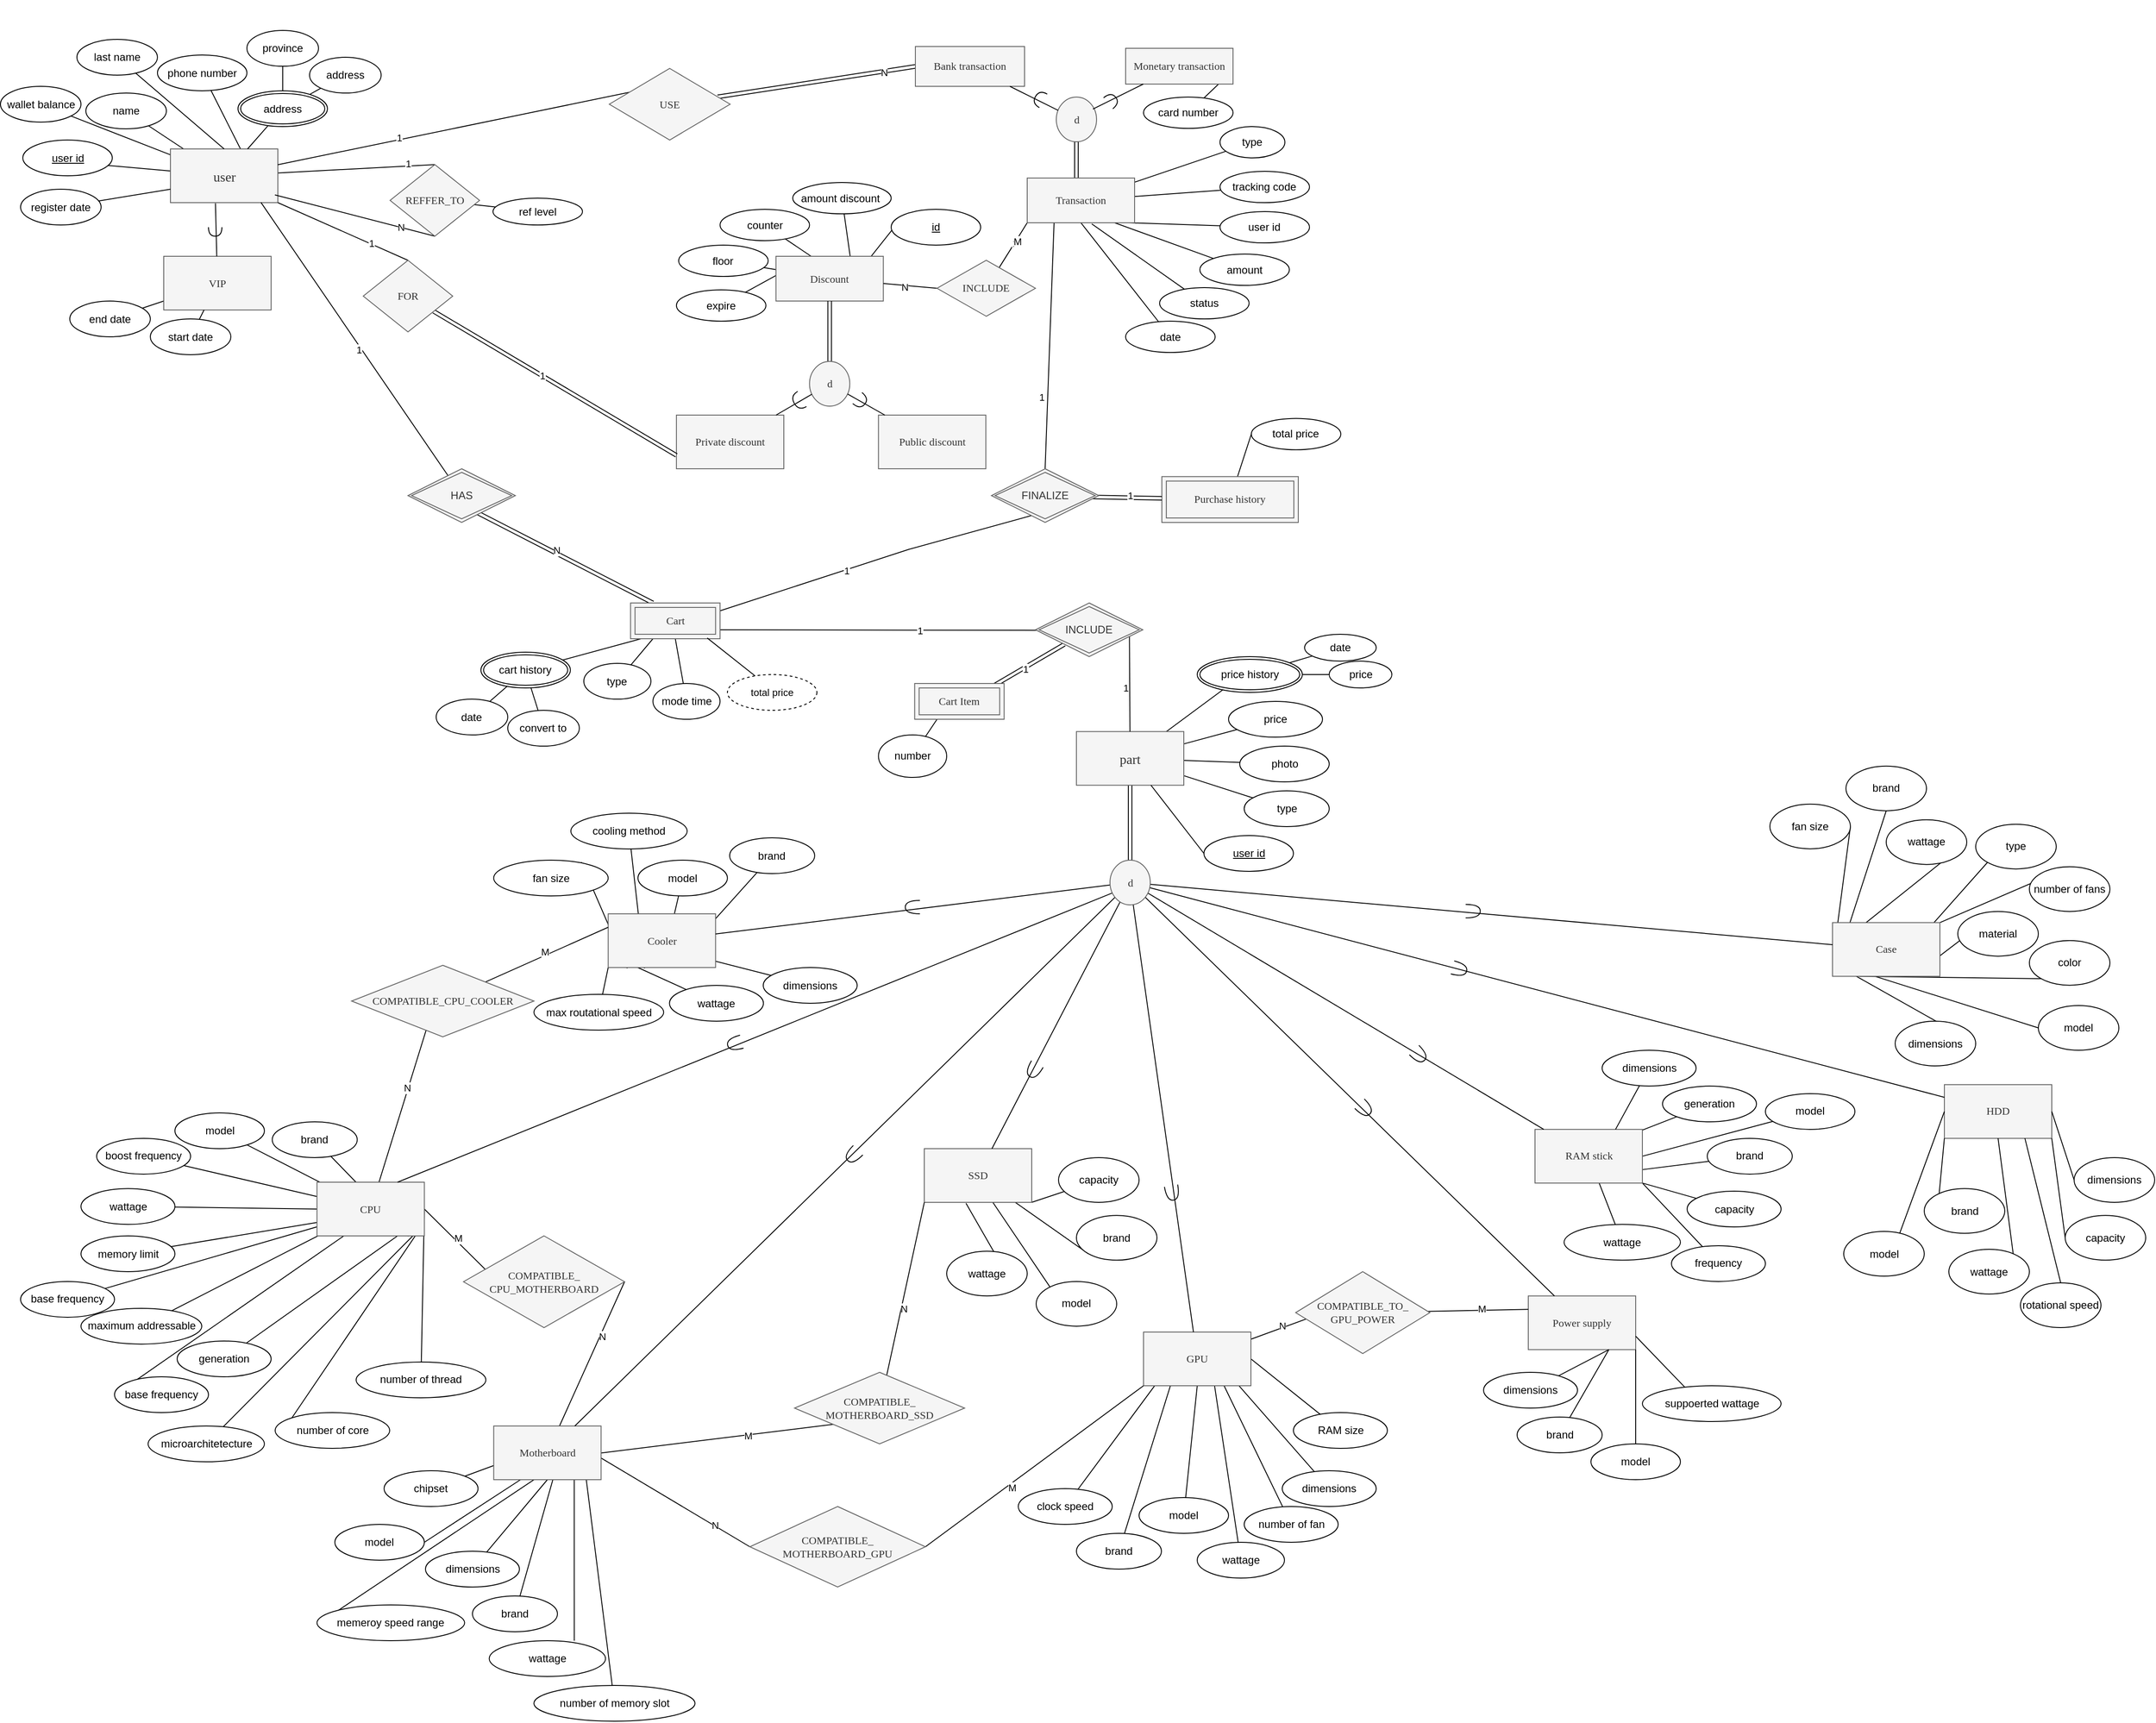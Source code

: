 <mxfile version="24.7.17">
  <diagram name="Page-1" id="lS4l_UGHyEnCVh-3E4Ck">
    <mxGraphModel dx="2700" dy="2183" grid="0" gridSize="10" guides="1" tooltips="1" connect="1" arrows="1" fold="1" page="0" pageScale="1" pageWidth="850" pageHeight="1100" background="none" math="0" shadow="0">
      <root>
        <mxCell id="0" />
        <mxCell id="1" parent="0" />
        <mxCell id="WClAUrq9EjlUU-zj0WXr-24" value="" style="edgeStyle=none;shape=connector;rounded=0;orthogonalLoop=1;jettySize=auto;html=1;strokeColor=default;align=center;verticalAlign=middle;fontFamily=Helvetica;fontSize=12;fontColor=default;labelBackgroundColor=default;endArrow=none;endFill=0;entryX=0;entryY=0.5;entryDx=0;entryDy=0;" parent="1" source="WClAUrq9EjlUU-zj0WXr-1" target="WClAUrq9EjlUU-zj0WXr-25" edge="1">
          <mxGeometry relative="1" as="geometry">
            <mxPoint x="1178.311" y="98.115" as="targetPoint" />
          </mxGeometry>
        </mxCell>
        <mxCell id="WClAUrq9EjlUU-zj0WXr-29" value="" style="edgeStyle=none;shape=connector;rounded=0;orthogonalLoop=1;jettySize=auto;html=1;strokeColor=default;align=center;verticalAlign=middle;fontFamily=Helvetica;fontSize=12;fontColor=default;labelBackgroundColor=default;endArrow=none;endFill=0;exitX=0.655;exitY=0.011;exitDx=0;exitDy=0;exitPerimeter=0;" parent="1" source="WClAUrq9EjlUU-zj0WXr-1" target="WClAUrq9EjlUU-zj0WXr-28" edge="1">
          <mxGeometry relative="1" as="geometry">
            <mxPoint x="1230" y="170" as="sourcePoint" />
          </mxGeometry>
        </mxCell>
        <mxCell id="WClAUrq9EjlUU-zj0WXr-32" value="" style="edgeStyle=none;shape=connector;rounded=0;orthogonalLoop=1;jettySize=auto;html=1;strokeColor=default;align=center;verticalAlign=middle;fontFamily=Helvetica;fontSize=12;fontColor=default;labelBackgroundColor=default;endArrow=none;endFill=0;" parent="1" source="WClAUrq9EjlUU-zj0WXr-1" target="WClAUrq9EjlUU-zj0WXr-31" edge="1">
          <mxGeometry relative="1" as="geometry" />
        </mxCell>
        <mxCell id="WClAUrq9EjlUU-zj0WXr-47" value="" style="edgeStyle=none;shape=connector;rounded=0;orthogonalLoop=1;jettySize=auto;html=1;strokeColor=default;align=center;verticalAlign=middle;fontFamily=Helvetica;fontSize=12;fontColor=default;labelBackgroundColor=default;endArrow=none;endFill=0;" parent="1" source="WClAUrq9EjlUU-zj0WXr-1" target="WClAUrq9EjlUU-zj0WXr-46" edge="1">
          <mxGeometry relative="1" as="geometry" />
        </mxCell>
        <mxCell id="WClAUrq9EjlUU-zj0WXr-55" value="" style="edgeStyle=none;shape=connector;rounded=0;orthogonalLoop=1;jettySize=auto;html=1;strokeColor=default;align=center;verticalAlign=middle;fontFamily=Helvetica;fontSize=12;fontColor=default;labelBackgroundColor=default;endArrow=none;endFill=0;entryX=0.5;entryY=0;entryDx=0;entryDy=0;" parent="1" source="WClAUrq9EjlUU-zj0WXr-1" target="WClAUrq9EjlUU-zj0WXr-54" edge="1">
          <mxGeometry relative="1" as="geometry" />
        </mxCell>
        <mxCell id="LdFAEq9sarEnEC0SSBv0-3" value="1" style="edgeLabel;html=1;align=center;verticalAlign=middle;resizable=0;points=[];" parent="WClAUrq9EjlUU-zj0WXr-55" vertex="1" connectable="0">
          <mxGeometry x="0.659" y="3" relative="1" as="geometry">
            <mxPoint as="offset" />
          </mxGeometry>
        </mxCell>
        <mxCell id="jCe5e3LsCqJ8E380HKCm-11" style="rounded=0;orthogonalLoop=1;jettySize=auto;html=1;exitX=0.636;exitY=0.808;exitDx=0;exitDy=0;endArrow=none;endFill=0;exitPerimeter=0;entryX=0.25;entryY=0;entryDx=0;entryDy=0;shape=link;" parent="1" source="LdFAEq9sarEnEC0SSBv0-69" target="LdFAEq9sarEnEC0SSBv0-68" edge="1">
          <mxGeometry relative="1" as="geometry">
            <mxPoint x="1504.06" y="574.11" as="sourcePoint" />
            <Array as="points" />
            <mxPoint x="1694.21" y="680" as="targetPoint" />
          </mxGeometry>
        </mxCell>
        <mxCell id="LdFAEq9sarEnEC0SSBv0-27" value="N" style="edgeLabel;html=1;align=center;verticalAlign=middle;resizable=0;points=[];" parent="jCe5e3LsCqJ8E380HKCm-11" vertex="1" connectable="0">
          <mxGeometry x="-0.112" y="4" relative="1" as="geometry">
            <mxPoint y="1" as="offset" />
          </mxGeometry>
        </mxCell>
        <mxCell id="jCe5e3LsCqJ8E380HKCm-28" style="edgeStyle=none;shape=link;rounded=0;orthogonalLoop=1;jettySize=auto;html=1;entryX=0;entryY=0.5;entryDx=0;entryDy=0;strokeColor=default;align=center;verticalAlign=middle;fontFamily=Helvetica;fontSize=11;fontColor=default;labelBackgroundColor=default;endArrow=none;endFill=0;" parent="1" source="jCe5e3LsCqJ8E380HKCm-29" target="eoPI0Xw65L_IwqqJkxbl-12" edge="1">
          <mxGeometry relative="1" as="geometry" />
        </mxCell>
        <mxCell id="LdFAEq9sarEnEC0SSBv0-5" value="N" style="edgeLabel;html=1;align=center;verticalAlign=middle;resizable=0;points=[];" parent="jCe5e3LsCqJ8E380HKCm-28" vertex="1" connectable="0">
          <mxGeometry x="0.679" y="-1" relative="1" as="geometry">
            <mxPoint as="offset" />
          </mxGeometry>
        </mxCell>
        <mxCell id="WClAUrq9EjlUU-zj0WXr-1" value="&lt;font style=&quot;font-size: 15px;&quot; face=&quot;Georgia&quot;&gt;user&lt;/font&gt;" style="rounded=0;whiteSpace=wrap;html=1;fillColor=#f5f5f5;fontColor=#333333;strokeColor=#666666;" parent="1" vertex="1">
          <mxGeometry x="1162.5" y="172.5" width="120" height="60" as="geometry" />
        </mxCell>
        <mxCell id="WClAUrq9EjlUU-zj0WXr-49" value="" style="edgeStyle=none;shape=connector;rounded=0;orthogonalLoop=1;jettySize=auto;html=1;strokeColor=default;align=center;verticalAlign=middle;fontFamily=Helvetica;fontSize=12;fontColor=default;labelBackgroundColor=default;endArrow=none;endFill=0;" parent="1" source="WClAUrq9EjlUU-zj0WXr-14" target="WClAUrq9EjlUU-zj0WXr-48" edge="1">
          <mxGeometry relative="1" as="geometry" />
        </mxCell>
        <mxCell id="WClAUrq9EjlUU-zj0WXr-14" value="&lt;font face=&quot;Georgia&quot;&gt;VIP&lt;/font&gt;" style="whiteSpace=wrap;html=1;fillColor=#f5f5f5;strokeColor=#666666;fontColor=#333333;rounded=0;" parent="1" vertex="1">
          <mxGeometry x="1155" y="292.5" width="120" height="60" as="geometry" />
        </mxCell>
        <mxCell id="WClAUrq9EjlUU-zj0WXr-25" value="user id" style="ellipse;whiteSpace=wrap;html=1;align=center;fontStyle=4;rounded=0;strokeColor=default;verticalAlign=middle;fontFamily=Helvetica;fontSize=12;fontColor=default;fillColor=default;" parent="1" vertex="1">
          <mxGeometry x="997.5" y="162.5" width="100" height="40" as="geometry" />
        </mxCell>
        <mxCell id="WClAUrq9EjlUU-zj0WXr-28" value="phone number" style="ellipse;whiteSpace=wrap;html=1;rounded=0;" parent="1" vertex="1">
          <mxGeometry x="1147.96" y="67.5" width="100" height="40" as="geometry" />
        </mxCell>
        <mxCell id="WClAUrq9EjlUU-zj0WXr-31" value="name" style="ellipse;whiteSpace=wrap;html=1;rounded=0;" parent="1" vertex="1">
          <mxGeometry x="1067.96" y="110" width="90" height="40" as="geometry" />
        </mxCell>
        <mxCell id="WClAUrq9EjlUU-zj0WXr-33" value="" style="edgeStyle=none;shape=connector;rounded=0;orthogonalLoop=1;jettySize=auto;html=1;strokeColor=default;align=center;verticalAlign=middle;fontFamily=Helvetica;fontSize=12;fontColor=default;labelBackgroundColor=default;endArrow=none;endFill=0;exitX=0.5;exitY=0;exitDx=0;exitDy=0;" parent="1" source="WClAUrq9EjlUU-zj0WXr-1" target="WClAUrq9EjlUU-zj0WXr-34" edge="1">
          <mxGeometry relative="1" as="geometry">
            <mxPoint x="1017.96" y="90" as="sourcePoint" />
          </mxGeometry>
        </mxCell>
        <mxCell id="WClAUrq9EjlUU-zj0WXr-34" value="last name" style="ellipse;whiteSpace=wrap;html=1;rounded=0;" parent="1" vertex="1">
          <mxGeometry x="1057.96" y="50" width="90" height="40" as="geometry" />
        </mxCell>
        <mxCell id="WClAUrq9EjlUU-zj0WXr-40" value="" style="edgeStyle=none;shape=connector;rounded=0;orthogonalLoop=1;jettySize=auto;html=1;strokeColor=default;align=center;verticalAlign=middle;fontFamily=Helvetica;fontSize=12;fontColor=default;labelBackgroundColor=default;endArrow=none;endFill=0;" parent="1" source="WClAUrq9EjlUU-zj0WXr-39" target="WClAUrq9EjlUU-zj0WXr-1" edge="1">
          <mxGeometry relative="1" as="geometry" />
        </mxCell>
        <mxCell id="WClAUrq9EjlUU-zj0WXr-42" value="" style="edgeStyle=none;shape=connector;rounded=0;orthogonalLoop=1;jettySize=auto;html=1;strokeColor=default;align=center;verticalAlign=middle;fontFamily=Helvetica;fontSize=12;fontColor=default;labelBackgroundColor=default;endArrow=none;endFill=0;" parent="1" source="WClAUrq9EjlUU-zj0WXr-39" target="WClAUrq9EjlUU-zj0WXr-41" edge="1">
          <mxGeometry relative="1" as="geometry" />
        </mxCell>
        <mxCell id="WClAUrq9EjlUU-zj0WXr-45" value="" style="edgeStyle=none;shape=connector;rounded=0;orthogonalLoop=1;jettySize=auto;html=1;strokeColor=default;align=center;verticalAlign=middle;fontFamily=Helvetica;fontSize=12;fontColor=default;labelBackgroundColor=default;endArrow=none;endFill=0;" parent="1" source="WClAUrq9EjlUU-zj0WXr-39" target="WClAUrq9EjlUU-zj0WXr-44" edge="1">
          <mxGeometry relative="1" as="geometry" />
        </mxCell>
        <mxCell id="WClAUrq9EjlUU-zj0WXr-39" value="address" style="ellipse;shape=doubleEllipse;margin=3;whiteSpace=wrap;html=1;align=center;rounded=0;strokeColor=default;verticalAlign=middle;fontFamily=Helvetica;fontSize=12;fontColor=default;fillColor=default;" parent="1" vertex="1">
          <mxGeometry x="1237.96" y="107.5" width="100" height="40" as="geometry" />
        </mxCell>
        <mxCell id="WClAUrq9EjlUU-zj0WXr-41" value="province" style="ellipse;whiteSpace=wrap;html=1;rounded=0;" parent="1" vertex="1">
          <mxGeometry x="1247.96" y="40" width="80" height="40" as="geometry" />
        </mxCell>
        <mxCell id="WClAUrq9EjlUU-zj0WXr-44" value="address" style="ellipse;whiteSpace=wrap;html=1;rounded=0;" parent="1" vertex="1">
          <mxGeometry x="1317.96" y="70" width="80" height="40" as="geometry" />
        </mxCell>
        <mxCell id="WClAUrq9EjlUU-zj0WXr-46" value="wallet balance" style="ellipse;whiteSpace=wrap;html=1;rounded=0;" parent="1" vertex="1">
          <mxGeometry x="972.5" y="102.5" width="90" height="40" as="geometry" />
        </mxCell>
        <mxCell id="WClAUrq9EjlUU-zj0WXr-48" value="end date" style="ellipse;whiteSpace=wrap;html=1;rounded=0;" parent="1" vertex="1">
          <mxGeometry x="1050" y="342.5" width="90" height="40" as="geometry" />
        </mxCell>
        <mxCell id="WClAUrq9EjlUU-zj0WXr-56" style="edgeStyle=none;shape=connector;rounded=0;orthogonalLoop=1;jettySize=auto;html=1;entryX=0.973;entryY=0.856;entryDx=0;entryDy=0;strokeColor=default;align=center;verticalAlign=middle;fontFamily=Helvetica;fontSize=12;fontColor=default;labelBackgroundColor=default;endArrow=none;endFill=0;exitX=0.5;exitY=1;exitDx=0;exitDy=0;entryPerimeter=0;" parent="1" source="WClAUrq9EjlUU-zj0WXr-54" target="WClAUrq9EjlUU-zj0WXr-1" edge="1">
          <mxGeometry relative="1" as="geometry" />
        </mxCell>
        <mxCell id="LdFAEq9sarEnEC0SSBv0-4" value="N" style="edgeLabel;html=1;align=center;verticalAlign=middle;resizable=0;points=[];" parent="WClAUrq9EjlUU-zj0WXr-56" vertex="1" connectable="0">
          <mxGeometry x="-0.565" y="-1" relative="1" as="geometry">
            <mxPoint y="1" as="offset" />
          </mxGeometry>
        </mxCell>
        <mxCell id="WClAUrq9EjlUU-zj0WXr-59" value="" style="edgeStyle=none;shape=connector;rounded=0;orthogonalLoop=1;jettySize=auto;html=1;strokeColor=default;align=center;verticalAlign=middle;fontFamily=Helvetica;fontSize=12;fontColor=default;labelBackgroundColor=default;endArrow=none;endFill=0;" parent="1" source="WClAUrq9EjlUU-zj0WXr-54" target="WClAUrq9EjlUU-zj0WXr-58" edge="1">
          <mxGeometry relative="1" as="geometry" />
        </mxCell>
        <mxCell id="WClAUrq9EjlUU-zj0WXr-54" value="&lt;font face=&quot;Georgia&quot;&gt;REFFER_TO&lt;/font&gt;" style="rhombus;whiteSpace=wrap;html=1;fillColor=#f5f5f5;strokeColor=#666666;fontColor=#333333;rounded=0;" parent="1" vertex="1">
          <mxGeometry x="1407.96" y="190" width="100" height="80" as="geometry" />
        </mxCell>
        <mxCell id="WClAUrq9EjlUU-zj0WXr-58" value="ref level" style="ellipse;whiteSpace=wrap;html=1;rounded=0;" parent="1" vertex="1">
          <mxGeometry x="1522.96" y="227.5" width="100" height="30" as="geometry" />
        </mxCell>
        <mxCell id="WClAUrq9EjlUU-zj0WXr-64" value="" style="edgeStyle=orthogonalEdgeStyle;rounded=0;orthogonalLoop=1;jettySize=auto;html=1;fontFamily=Helvetica;fontSize=12;fontColor=#333333;endArrow=none;endFill=0;shape=link;" parent="1" source="WClAUrq9EjlUU-zj0WXr-65" target="WClAUrq9EjlUU-zj0WXr-68" edge="1">
          <mxGeometry relative="1" as="geometry" />
        </mxCell>
        <mxCell id="WClAUrq9EjlUU-zj0WXr-89" value="" style="edgeStyle=none;shape=connector;rounded=0;orthogonalLoop=1;jettySize=auto;html=1;strokeColor=default;align=center;verticalAlign=middle;fontFamily=Helvetica;fontSize=12;fontColor=default;labelBackgroundColor=default;endArrow=none;endFill=0;" parent="1" source="WClAUrq9EjlUU-zj0WXr-65" target="WClAUrq9EjlUU-zj0WXr-88" edge="1">
          <mxGeometry relative="1" as="geometry" />
        </mxCell>
        <mxCell id="WClAUrq9EjlUU-zj0WXr-92" value="" style="edgeStyle=none;shape=connector;rounded=0;orthogonalLoop=1;jettySize=auto;html=1;strokeColor=default;align=center;verticalAlign=middle;fontFamily=Helvetica;fontSize=12;fontColor=default;labelBackgroundColor=default;endArrow=none;endFill=0;" parent="1" source="WClAUrq9EjlUU-zj0WXr-65" target="WClAUrq9EjlUU-zj0WXr-91" edge="1">
          <mxGeometry relative="1" as="geometry" />
        </mxCell>
        <mxCell id="WClAUrq9EjlUU-zj0WXr-94" value="" style="edgeStyle=none;shape=connector;rounded=0;orthogonalLoop=1;jettySize=auto;html=1;strokeColor=default;align=center;verticalAlign=middle;fontFamily=Helvetica;fontSize=12;fontColor=default;labelBackgroundColor=default;endArrow=none;endFill=0;" parent="1" source="WClAUrq9EjlUU-zj0WXr-65" target="WClAUrq9EjlUU-zj0WXr-93" edge="1">
          <mxGeometry relative="1" as="geometry" />
        </mxCell>
        <mxCell id="WClAUrq9EjlUU-zj0WXr-96" value="" style="edgeStyle=none;shape=connector;rounded=0;orthogonalLoop=1;jettySize=auto;html=1;strokeColor=default;align=center;verticalAlign=middle;fontFamily=Helvetica;fontSize=12;fontColor=default;labelBackgroundColor=default;endArrow=none;endFill=0;entryX=0.273;entryY=0.862;entryDx=0;entryDy=0;entryPerimeter=0;" parent="1" source="WClAUrq9EjlUU-zj0WXr-65" target="WClAUrq9EjlUU-zj0WXr-99" edge="1">
          <mxGeometry relative="1" as="geometry">
            <mxPoint x="2354.411" y="778.674" as="targetPoint" />
          </mxGeometry>
        </mxCell>
        <mxCell id="jCe5e3LsCqJ8E380HKCm-17" style="edgeStyle=none;shape=connector;rounded=0;orthogonalLoop=1;jettySize=auto;html=1;entryX=1;entryY=0.75;entryDx=0;entryDy=0;strokeColor=default;align=center;verticalAlign=middle;fontFamily=Helvetica;fontSize=11;fontColor=default;labelBackgroundColor=default;endArrow=none;endFill=0;exitX=0.093;exitY=0.51;exitDx=0;exitDy=0;exitPerimeter=0;" parent="1" source="LdFAEq9sarEnEC0SSBv0-35" edge="1">
          <mxGeometry relative="1" as="geometry">
            <mxPoint x="2067.96" y="760" as="sourcePoint" />
            <mxPoint x="1772.96" y="710" as="targetPoint" />
          </mxGeometry>
        </mxCell>
        <mxCell id="LdFAEq9sarEnEC0SSBv0-47" value="1" style="edgeLabel;html=1;align=center;verticalAlign=middle;resizable=0;points=[];" parent="jCe5e3LsCqJ8E380HKCm-17" vertex="1" connectable="0">
          <mxGeometry x="-0.232" relative="1" as="geometry">
            <mxPoint as="offset" />
          </mxGeometry>
        </mxCell>
        <mxCell id="WClAUrq9EjlUU-zj0WXr-65" value="&lt;font face=&quot;Georgia&quot;&gt;&lt;span style=&quot;font-size: 15px;&quot;&gt;part&lt;/span&gt;&lt;/font&gt;" style="rounded=0;whiteSpace=wrap;html=1;fillColor=#f5f5f5;fontColor=#333333;strokeColor=#666666;" parent="1" vertex="1">
          <mxGeometry x="2175" y="823.75" width="120" height="60" as="geometry" />
        </mxCell>
        <mxCell id="WClAUrq9EjlUU-zj0WXr-283" style="edgeStyle=none;shape=connector;rounded=0;orthogonalLoop=1;jettySize=auto;html=1;strokeColor=default;align=center;verticalAlign=middle;fontFamily=Helvetica;fontSize=12;fontColor=default;labelBackgroundColor=default;endArrow=none;endFill=0;entryX=1;entryY=0.5;entryDx=0;entryDy=0;" parent="1" source="WClAUrq9EjlUU-zj0WXr-70" target="WClAUrq9EjlUU-zj0WXr-285" edge="1">
          <mxGeometry relative="1" as="geometry">
            <mxPoint x="1930.75" y="1995" as="targetPoint" />
          </mxGeometry>
        </mxCell>
        <mxCell id="LdFAEq9sarEnEC0SSBv0-12" value="N" style="edgeLabel;html=1;align=center;verticalAlign=middle;resizable=0;points=[];" parent="WClAUrq9EjlUU-zj0WXr-283" vertex="1" connectable="0">
          <mxGeometry x="0.249" y="-2" relative="1" as="geometry">
            <mxPoint as="offset" />
          </mxGeometry>
        </mxCell>
        <mxCell id="WClAUrq9EjlUU-zj0WXr-111" value="" style="edgeStyle=none;shape=connector;rounded=0;orthogonalLoop=1;jettySize=auto;html=1;strokeColor=default;align=center;verticalAlign=middle;fontFamily=Helvetica;fontSize=12;fontColor=default;labelBackgroundColor=default;endArrow=none;endFill=0;exitX=1;exitY=1;exitDx=0;exitDy=0;" parent="1" source="WClAUrq9EjlUU-zj0WXr-71" target="WClAUrq9EjlUU-zj0WXr-110" edge="1">
          <mxGeometry relative="1" as="geometry">
            <mxPoint x="2662.5" y="1054.303" as="sourcePoint" />
          </mxGeometry>
        </mxCell>
        <mxCell id="WClAUrq9EjlUU-zj0WXr-115" value="" style="edgeStyle=none;shape=connector;rounded=0;orthogonalLoop=1;jettySize=auto;html=1;strokeColor=default;align=center;verticalAlign=middle;fontFamily=Helvetica;fontSize=12;fontColor=default;labelBackgroundColor=default;endArrow=none;endFill=0;" parent="1" source="WClAUrq9EjlUU-zj0WXr-71" target="WClAUrq9EjlUU-zj0WXr-114" edge="1">
          <mxGeometry relative="1" as="geometry" />
        </mxCell>
        <mxCell id="WClAUrq9EjlUU-zj0WXr-78" value="&lt;font face=&quot;Georgia&quot;&gt;Power supply&lt;/font&gt;" style="whiteSpace=wrap;html=1;fillColor=#f5f5f5;strokeColor=#666666;fontColor=#333333;rounded=0;" parent="1" vertex="1">
          <mxGeometry x="2680" y="1454.64" width="120" height="60" as="geometry" />
        </mxCell>
        <mxCell id="WClAUrq9EjlUU-zj0WXr-282" style="edgeStyle=none;shape=connector;rounded=0;orthogonalLoop=1;jettySize=auto;html=1;strokeColor=default;align=center;verticalAlign=middle;fontFamily=Helvetica;fontSize=12;fontColor=default;labelBackgroundColor=default;endArrow=none;endFill=0;entryX=0.5;entryY=1;entryDx=0;entryDy=0;exitX=1;exitY=0.5;exitDx=0;exitDy=0;" parent="1" source="WClAUrq9EjlUU-zj0WXr-82" target="WClAUrq9EjlUU-zj0WXr-285" edge="1">
          <mxGeometry relative="1" as="geometry">
            <mxPoint x="2400" y="1600" as="targetPoint" />
          </mxGeometry>
        </mxCell>
        <mxCell id="LdFAEq9sarEnEC0SSBv0-11" value="M" style="edgeLabel;html=1;align=center;verticalAlign=middle;resizable=0;points=[];" parent="WClAUrq9EjlUU-zj0WXr-282" vertex="1" connectable="0">
          <mxGeometry x="-0.473" y="3" relative="1" as="geometry">
            <mxPoint as="offset" />
          </mxGeometry>
        </mxCell>
        <mxCell id="WClAUrq9EjlUU-zj0WXr-84" value="&lt;font face=&quot;Georgia&quot;&gt;HDD&lt;/font&gt;" style="whiteSpace=wrap;html=1;fillColor=#f5f5f5;strokeColor=#666666;fontColor=#333333;rounded=0;" parent="1" vertex="1">
          <mxGeometry x="3145" y="1218.44" width="120" height="60" as="geometry" />
        </mxCell>
        <mxCell id="WClAUrq9EjlUU-zj0WXr-86" value="" style="edgeStyle=none;shape=connector;rounded=0;orthogonalLoop=1;jettySize=auto;html=1;strokeColor=default;align=center;verticalAlign=middle;fontFamily=Helvetica;fontSize=12;fontColor=default;labelBackgroundColor=default;endArrow=none;endFill=0;entryX=0;entryY=0.5;entryDx=0;entryDy=0;" parent="1" source="WClAUrq9EjlUU-zj0WXr-65" target="WClAUrq9EjlUU-zj0WXr-87" edge="1">
          <mxGeometry relative="1" as="geometry">
            <mxPoint x="2265" y="835.0" as="sourcePoint" />
            <mxPoint x="2755.351" y="858.115" as="targetPoint" />
          </mxGeometry>
        </mxCell>
        <mxCell id="WClAUrq9EjlUU-zj0WXr-87" value="user id" style="ellipse;whiteSpace=wrap;html=1;align=center;fontStyle=4;rounded=0;strokeColor=default;verticalAlign=middle;fontFamily=Helvetica;fontSize=12;fontColor=default;fillColor=default;" parent="1" vertex="1">
          <mxGeometry x="2317.5" y="940" width="100" height="40" as="geometry" />
        </mxCell>
        <mxCell id="WClAUrq9EjlUU-zj0WXr-88" value="type" style="ellipse;whiteSpace=wrap;html=1;rounded=0;" parent="1" vertex="1">
          <mxGeometry x="2362.5" y="890" width="95" height="40" as="geometry" />
        </mxCell>
        <mxCell id="WClAUrq9EjlUU-zj0WXr-91" value="photo" style="ellipse;whiteSpace=wrap;html=1;rounded=0;" parent="1" vertex="1">
          <mxGeometry x="2357.5" y="840" width="100" height="40" as="geometry" />
        </mxCell>
        <mxCell id="WClAUrq9EjlUU-zj0WXr-93" value="price" style="ellipse;whiteSpace=wrap;html=1;rounded=0;" parent="1" vertex="1">
          <mxGeometry x="2345" y="790" width="105" height="40" as="geometry" />
        </mxCell>
        <mxCell id="WClAUrq9EjlUU-zj0WXr-264" value="" style="edgeStyle=none;shape=connector;rounded=0;orthogonalLoop=1;jettySize=auto;html=1;strokeColor=default;align=center;verticalAlign=middle;fontFamily=Helvetica;fontSize=12;fontColor=default;labelBackgroundColor=default;endArrow=none;endFill=0;" parent="1" source="WClAUrq9EjlUU-zj0WXr-99" target="WClAUrq9EjlUU-zj0WXr-263" edge="1">
          <mxGeometry relative="1" as="geometry" />
        </mxCell>
        <mxCell id="WClAUrq9EjlUU-zj0WXr-267" value="" style="edgeStyle=none;shape=connector;rounded=0;orthogonalLoop=1;jettySize=auto;html=1;strokeColor=default;align=center;verticalAlign=middle;fontFamily=Helvetica;fontSize=12;fontColor=default;labelBackgroundColor=default;endArrow=none;endFill=0;" parent="1" source="WClAUrq9EjlUU-zj0WXr-99" target="WClAUrq9EjlUU-zj0WXr-266" edge="1">
          <mxGeometry relative="1" as="geometry" />
        </mxCell>
        <mxCell id="WClAUrq9EjlUU-zj0WXr-99" value="price history" style="ellipse;shape=doubleEllipse;margin=3;whiteSpace=wrap;html=1;align=center;rounded=0;strokeColor=default;verticalAlign=middle;fontFamily=Helvetica;fontSize=12;fontColor=default;fillColor=default;" parent="1" vertex="1">
          <mxGeometry x="2310" y="740" width="117.5" height="40" as="geometry" />
        </mxCell>
        <mxCell id="WClAUrq9EjlUU-zj0WXr-100" value="" style="edgeStyle=none;shape=connector;rounded=0;orthogonalLoop=1;jettySize=auto;html=1;strokeColor=default;align=center;verticalAlign=middle;fontFamily=Helvetica;fontSize=12;fontColor=default;labelBackgroundColor=default;endArrow=none;endFill=0;exitX=1;exitY=0.75;exitDx=0;exitDy=0;" parent="1" source="WClAUrq9EjlUU-zj0WXr-71" target="WClAUrq9EjlUU-zj0WXr-106" edge="1">
          <mxGeometry relative="1" as="geometry">
            <mxPoint x="2662.5" y="1045" as="sourcePoint" />
          </mxGeometry>
        </mxCell>
        <mxCell id="WClAUrq9EjlUU-zj0WXr-101" value="" style="edgeStyle=none;shape=connector;rounded=0;orthogonalLoop=1;jettySize=auto;html=1;strokeColor=default;align=center;verticalAlign=middle;fontFamily=Helvetica;fontSize=12;fontColor=default;labelBackgroundColor=default;endArrow=none;endFill=0;exitX=1;exitY=0.5;exitDx=0;exitDy=0;" parent="1" source="WClAUrq9EjlUU-zj0WXr-71" target="WClAUrq9EjlUU-zj0WXr-107" edge="1">
          <mxGeometry relative="1" as="geometry">
            <mxPoint x="2662.5" y="1030.0" as="sourcePoint" />
          </mxGeometry>
        </mxCell>
        <mxCell id="WClAUrq9EjlUU-zj0WXr-102" value="" style="edgeStyle=none;shape=connector;rounded=0;orthogonalLoop=1;jettySize=auto;html=1;strokeColor=default;align=center;verticalAlign=middle;fontFamily=Helvetica;fontSize=12;fontColor=default;labelBackgroundColor=default;endArrow=none;endFill=0;exitX=0.886;exitY=0.102;exitDx=0;exitDy=0;exitPerimeter=0;" parent="1" source="WClAUrq9EjlUU-zj0WXr-71" target="WClAUrq9EjlUU-zj0WXr-108" edge="1">
          <mxGeometry relative="1" as="geometry">
            <mxPoint x="2662.5" y="1015.0" as="sourcePoint" />
          </mxGeometry>
        </mxCell>
        <mxCell id="WClAUrq9EjlUU-zj0WXr-106" value="brand" style="ellipse;whiteSpace=wrap;html=1;rounded=0;" parent="1" vertex="1">
          <mxGeometry x="2880" y="1278.44" width="95" height="40" as="geometry" />
        </mxCell>
        <mxCell id="WClAUrq9EjlUU-zj0WXr-107" value="model" style="ellipse;whiteSpace=wrap;html=1;rounded=0;" parent="1" vertex="1">
          <mxGeometry x="2945" y="1228.44" width="100" height="40" as="geometry" />
        </mxCell>
        <mxCell id="WClAUrq9EjlUU-zj0WXr-108" value="generation" style="ellipse;whiteSpace=wrap;html=1;rounded=0;" parent="1" vertex="1">
          <mxGeometry x="2830" y="1220" width="105" height="40" as="geometry" />
        </mxCell>
        <mxCell id="WClAUrq9EjlUU-zj0WXr-110" value="capacity" style="ellipse;whiteSpace=wrap;html=1;rounded=0;" parent="1" vertex="1">
          <mxGeometry x="2857.5" y="1337.5" width="105" height="40" as="geometry" />
        </mxCell>
        <mxCell id="WClAUrq9EjlUU-zj0WXr-112" value="" style="edgeStyle=none;shape=connector;rounded=0;orthogonalLoop=1;jettySize=auto;html=1;strokeColor=default;align=center;verticalAlign=middle;fontFamily=Helvetica;fontSize=12;fontColor=default;labelBackgroundColor=default;endArrow=none;endFill=0;exitX=1;exitY=1;exitDx=0;exitDy=0;" parent="1" source="WClAUrq9EjlUU-zj0WXr-71" target="WClAUrq9EjlUU-zj0WXr-113" edge="1">
          <mxGeometry relative="1" as="geometry">
            <mxPoint x="2737.5" y="1310" as="sourcePoint" />
          </mxGeometry>
        </mxCell>
        <mxCell id="WClAUrq9EjlUU-zj0WXr-113" value="frequency" style="ellipse;whiteSpace=wrap;html=1;rounded=0;" parent="1" vertex="1">
          <mxGeometry x="2840" y="1398.44" width="105" height="40" as="geometry" />
        </mxCell>
        <mxCell id="WClAUrq9EjlUU-zj0WXr-114" value="wattage" style="ellipse;whiteSpace=wrap;html=1;rounded=0;" parent="1" vertex="1">
          <mxGeometry x="2720" y="1374.64" width="130" height="40" as="geometry" />
        </mxCell>
        <mxCell id="WClAUrq9EjlUU-zj0WXr-116" value="" style="edgeStyle=none;shape=connector;rounded=0;orthogonalLoop=1;jettySize=auto;html=1;strokeColor=default;align=center;verticalAlign=middle;fontFamily=Helvetica;fontSize=12;fontColor=default;labelBackgroundColor=default;endArrow=none;endFill=0;exitX=0.75;exitY=1;exitDx=0;exitDy=0;" parent="1" source="WClAUrq9EjlUU-zj0WXr-76" target="WClAUrq9EjlUU-zj0WXr-124" edge="1">
          <mxGeometry relative="1" as="geometry">
            <mxPoint x="2325.75" y="1748.44" as="sourcePoint" />
          </mxGeometry>
        </mxCell>
        <mxCell id="WClAUrq9EjlUU-zj0WXr-117" value="" style="edgeStyle=none;shape=connector;rounded=0;orthogonalLoop=1;jettySize=auto;html=1;strokeColor=default;align=center;verticalAlign=middle;fontFamily=Helvetica;fontSize=12;fontColor=default;labelBackgroundColor=default;endArrow=none;endFill=0;exitX=0.66;exitY=0.98;exitDx=0;exitDy=0;exitPerimeter=0;" parent="1" source="WClAUrq9EjlUU-zj0WXr-76" target="WClAUrq9EjlUU-zj0WXr-127" edge="1">
          <mxGeometry relative="1" as="geometry">
            <mxPoint x="2309.75" y="1688.44" as="sourcePoint" />
          </mxGeometry>
        </mxCell>
        <mxCell id="WClAUrq9EjlUU-zj0WXr-118" value="" style="edgeStyle=none;shape=connector;rounded=0;orthogonalLoop=1;jettySize=auto;html=1;strokeColor=default;align=center;verticalAlign=middle;fontFamily=Helvetica;fontSize=12;fontColor=default;labelBackgroundColor=default;endArrow=none;endFill=0;exitX=0.25;exitY=1;exitDx=0;exitDy=0;" parent="1" source="WClAUrq9EjlUU-zj0WXr-76" target="WClAUrq9EjlUU-zj0WXr-121" edge="1">
          <mxGeometry relative="1" as="geometry">
            <mxPoint x="2354.75" y="1733.44" as="sourcePoint" />
          </mxGeometry>
        </mxCell>
        <mxCell id="WClAUrq9EjlUU-zj0WXr-119" value="" style="edgeStyle=none;shape=connector;rounded=0;orthogonalLoop=1;jettySize=auto;html=1;strokeColor=default;align=center;verticalAlign=middle;fontFamily=Helvetica;fontSize=12;fontColor=default;labelBackgroundColor=default;endArrow=none;endFill=0;exitX=0.5;exitY=1;exitDx=0;exitDy=0;" parent="1" source="WClAUrq9EjlUU-zj0WXr-76" target="WClAUrq9EjlUU-zj0WXr-122" edge="1">
          <mxGeometry relative="1" as="geometry">
            <mxPoint x="2424.55" y="1448.44" as="sourcePoint" />
          </mxGeometry>
        </mxCell>
        <mxCell id="WClAUrq9EjlUU-zj0WXr-120" value="" style="edgeStyle=none;shape=connector;rounded=0;orthogonalLoop=1;jettySize=auto;html=1;strokeColor=default;align=center;verticalAlign=middle;fontFamily=Helvetica;fontSize=12;fontColor=default;labelBackgroundColor=default;endArrow=none;endFill=0;exitX=0.88;exitY=0.98;exitDx=0;exitDy=0;exitPerimeter=0;" parent="1" source="WClAUrq9EjlUU-zj0WXr-76" target="WClAUrq9EjlUU-zj0WXr-123" edge="1">
          <mxGeometry relative="1" as="geometry">
            <mxPoint x="2354.75" y="1703.44" as="sourcePoint" />
          </mxGeometry>
        </mxCell>
        <mxCell id="WClAUrq9EjlUU-zj0WXr-121" value="brand" style="ellipse;whiteSpace=wrap;html=1;rounded=0;" parent="1" vertex="1">
          <mxGeometry x="2175" y="1720.0" width="95" height="40" as="geometry" />
        </mxCell>
        <mxCell id="WClAUrq9EjlUU-zj0WXr-122" value="model" style="ellipse;whiteSpace=wrap;html=1;rounded=0;" parent="1" vertex="1">
          <mxGeometry x="2245" y="1680.0" width="100" height="40" as="geometry" />
        </mxCell>
        <mxCell id="WClAUrq9EjlUU-zj0WXr-123" value="dimensions" style="ellipse;whiteSpace=wrap;html=1;rounded=0;" parent="1" vertex="1">
          <mxGeometry x="2405" y="1650.0" width="105" height="40" as="geometry" />
        </mxCell>
        <mxCell id="WClAUrq9EjlUU-zj0WXr-124" value="number of fan" style="ellipse;whiteSpace=wrap;html=1;rounded=0;" parent="1" vertex="1">
          <mxGeometry x="2362.5" y="1690.0" width="105" height="40" as="geometry" />
        </mxCell>
        <mxCell id="WClAUrq9EjlUU-zj0WXr-125" value="" style="edgeStyle=none;shape=connector;rounded=0;orthogonalLoop=1;jettySize=auto;html=1;strokeColor=default;align=center;verticalAlign=middle;fontFamily=Helvetica;fontSize=12;fontColor=default;labelBackgroundColor=default;endArrow=none;endFill=0;exitX=0.124;exitY=0.945;exitDx=0;exitDy=0;exitPerimeter=0;" parent="1" source="WClAUrq9EjlUU-zj0WXr-76" target="WClAUrq9EjlUU-zj0WXr-126" edge="1">
          <mxGeometry relative="1" as="geometry">
            <mxPoint x="2308.75" y="1750.44" as="sourcePoint" />
          </mxGeometry>
        </mxCell>
        <mxCell id="WClAUrq9EjlUU-zj0WXr-126" value="clock speed" style="ellipse;whiteSpace=wrap;html=1;rounded=0;" parent="1" vertex="1">
          <mxGeometry x="2110" y="1670.0" width="105" height="40" as="geometry" />
        </mxCell>
        <mxCell id="WClAUrq9EjlUU-zj0WXr-127" value="wattage" style="ellipse;whiteSpace=wrap;html=1;rounded=0;" parent="1" vertex="1">
          <mxGeometry x="2310" y="1730" width="97.5" height="40" as="geometry" />
        </mxCell>
        <mxCell id="WClAUrq9EjlUU-zj0WXr-128" value="" style="edgeStyle=none;shape=connector;rounded=0;orthogonalLoop=1;jettySize=auto;html=1;strokeColor=default;align=center;verticalAlign=middle;fontFamily=Helvetica;fontSize=12;fontColor=default;labelBackgroundColor=default;endArrow=none;endFill=0;exitX=1;exitY=0.5;exitDx=0;exitDy=0;" parent="1" source="WClAUrq9EjlUU-zj0WXr-76" target="WClAUrq9EjlUU-zj0WXr-129" edge="1">
          <mxGeometry relative="1" as="geometry">
            <mxPoint x="3125" y="1398.8" as="sourcePoint" />
          </mxGeometry>
        </mxCell>
        <mxCell id="WClAUrq9EjlUU-zj0WXr-129" value="RAM size" style="ellipse;whiteSpace=wrap;html=1;rounded=0;" parent="1" vertex="1">
          <mxGeometry x="2417.5" y="1585.0" width="105" height="40" as="geometry" />
        </mxCell>
        <mxCell id="WClAUrq9EjlUU-zj0WXr-71" value="&lt;font face=&quot;Georgia&quot;&gt;RAM stick&lt;/font&gt;" style="rounded=0;whiteSpace=wrap;html=1;fillColor=#f5f5f5;strokeColor=#666666;fontColor=#333333;" parent="1" vertex="1">
          <mxGeometry x="2687.5" y="1268.44" width="120" height="60" as="geometry" />
        </mxCell>
        <mxCell id="WClAUrq9EjlUU-zj0WXr-132" value="" style="edgeStyle=none;shape=connector;rounded=0;orthogonalLoop=1;jettySize=auto;html=1;strokeColor=default;align=center;verticalAlign=middle;fontFamily=Helvetica;fontSize=12;fontColor=default;labelBackgroundColor=default;endArrow=none;endFill=0;exitX=0.861;exitY=0.981;exitDx=0;exitDy=0;exitPerimeter=0;" parent="1" source="WClAUrq9EjlUU-zj0WXr-70" target="WClAUrq9EjlUU-zj0WXr-140" edge="1">
          <mxGeometry relative="1" as="geometry">
            <mxPoint x="2154.5" y="1935" as="sourcePoint" />
          </mxGeometry>
        </mxCell>
        <mxCell id="WClAUrq9EjlUU-zj0WXr-133" value="" style="edgeStyle=none;shape=connector;rounded=0;orthogonalLoop=1;jettySize=auto;html=1;strokeColor=default;align=center;verticalAlign=middle;fontFamily=Helvetica;fontSize=12;fontColor=default;labelBackgroundColor=default;endArrow=none;endFill=0;exitX=0.75;exitY=1;exitDx=0;exitDy=0;entryX=0.731;entryY=0;entryDx=0;entryDy=0;entryPerimeter=0;" parent="1" source="WClAUrq9EjlUU-zj0WXr-70" target="WClAUrq9EjlUU-zj0WXr-143" edge="1">
          <mxGeometry relative="1" as="geometry">
            <mxPoint x="2113.5" y="1949" as="sourcePoint" />
          </mxGeometry>
        </mxCell>
        <mxCell id="WClAUrq9EjlUU-zj0WXr-134" value="" style="edgeStyle=none;shape=connector;rounded=0;orthogonalLoop=1;jettySize=auto;html=1;strokeColor=default;align=center;verticalAlign=middle;fontFamily=Helvetica;fontSize=12;fontColor=default;labelBackgroundColor=default;endArrow=none;endFill=0;exitX=0.555;exitY=0.971;exitDx=0;exitDy=0;exitPerimeter=0;" parent="1" source="WClAUrq9EjlUU-zj0WXr-70" target="WClAUrq9EjlUU-zj0WXr-137" edge="1">
          <mxGeometry relative="1" as="geometry">
            <mxPoint x="2064.5" y="1950" as="sourcePoint" />
            <Array as="points" />
          </mxGeometry>
        </mxCell>
        <mxCell id="WClAUrq9EjlUU-zj0WXr-135" value="" style="edgeStyle=none;shape=connector;rounded=0;orthogonalLoop=1;jettySize=auto;html=1;strokeColor=default;align=center;verticalAlign=middle;fontFamily=Helvetica;fontSize=12;fontColor=default;labelBackgroundColor=default;endArrow=none;endFill=0;exitX=0.25;exitY=1;exitDx=0;exitDy=0;entryX=1;entryY=0.5;entryDx=0;entryDy=0;" parent="1" source="WClAUrq9EjlUU-zj0WXr-70" target="WClAUrq9EjlUU-zj0WXr-138" edge="1">
          <mxGeometry relative="1" as="geometry">
            <mxPoint x="2094.5" y="1950" as="sourcePoint" />
          </mxGeometry>
        </mxCell>
        <mxCell id="WClAUrq9EjlUU-zj0WXr-136" value="" style="edgeStyle=none;shape=connector;rounded=0;orthogonalLoop=1;jettySize=auto;html=1;strokeColor=default;align=center;verticalAlign=middle;fontFamily=Helvetica;fontSize=12;fontColor=default;labelBackgroundColor=default;endArrow=none;endFill=0;exitX=0.412;exitY=0.951;exitDx=0;exitDy=0;entryX=0;entryY=0;entryDx=0;entryDy=0;exitPerimeter=0;" parent="1" source="WClAUrq9EjlUU-zj0WXr-70" target="WClAUrq9EjlUU-zj0WXr-139" edge="1">
          <mxGeometry relative="1" as="geometry">
            <mxPoint x="2140.5" y="1949" as="sourcePoint" />
          </mxGeometry>
        </mxCell>
        <mxCell id="WClAUrq9EjlUU-zj0WXr-137" value="brand" style="ellipse;whiteSpace=wrap;html=1;rounded=0;" parent="1" vertex="1">
          <mxGeometry x="1500" y="1790.0" width="95" height="40" as="geometry" />
        </mxCell>
        <mxCell id="WClAUrq9EjlUU-zj0WXr-138" value="model" style="ellipse;whiteSpace=wrap;html=1;rounded=0;" parent="1" vertex="1">
          <mxGeometry x="1346.25" y="1710.0" width="100" height="40" as="geometry" />
        </mxCell>
        <mxCell id="WClAUrq9EjlUU-zj0WXr-139" value="memeroy speed range" style="ellipse;whiteSpace=wrap;html=1;rounded=0;" parent="1" vertex="1">
          <mxGeometry x="1326.25" y="1800.0" width="165" height="40" as="geometry" />
        </mxCell>
        <mxCell id="WClAUrq9EjlUU-zj0WXr-140" value="number of memory slot" style="ellipse;whiteSpace=wrap;html=1;rounded=0;" parent="1" vertex="1">
          <mxGeometry x="1568.71" y="1890" width="180" height="40" as="geometry" />
        </mxCell>
        <mxCell id="WClAUrq9EjlUU-zj0WXr-141" value="" style="edgeStyle=none;shape=connector;rounded=0;orthogonalLoop=1;jettySize=auto;html=1;strokeColor=default;align=center;verticalAlign=middle;fontFamily=Helvetica;fontSize=12;fontColor=default;labelBackgroundColor=default;endArrow=none;endFill=0;exitX=0.5;exitY=1;exitDx=0;exitDy=0;" parent="1" source="WClAUrq9EjlUU-zj0WXr-70" target="WClAUrq9EjlUU-zj0WXr-142" edge="1">
          <mxGeometry relative="1" as="geometry">
            <mxPoint x="2034.5" y="1920" as="sourcePoint" />
          </mxGeometry>
        </mxCell>
        <mxCell id="WClAUrq9EjlUU-zj0WXr-142" value="dimensions" style="ellipse;whiteSpace=wrap;html=1;rounded=0;" parent="1" vertex="1">
          <mxGeometry x="1447.5" y="1740.0" width="105" height="40" as="geometry" />
        </mxCell>
        <mxCell id="WClAUrq9EjlUU-zj0WXr-143" value="wattage" style="ellipse;whiteSpace=wrap;html=1;rounded=0;" parent="1" vertex="1">
          <mxGeometry x="1518.75" y="1840.0" width="130" height="40" as="geometry" />
        </mxCell>
        <mxCell id="WClAUrq9EjlUU-zj0WXr-144" value="" style="edgeStyle=none;shape=connector;rounded=0;orthogonalLoop=1;jettySize=auto;html=1;strokeColor=default;align=center;verticalAlign=middle;fontFamily=Helvetica;fontSize=12;fontColor=default;labelBackgroundColor=default;endArrow=none;endFill=0;exitX=1;exitY=0;exitDx=0;exitDy=0;" parent="1" source="WClAUrq9EjlUU-zj0WXr-70" target="WClAUrq9EjlUU-zj0WXr-145" edge="1">
          <mxGeometry relative="1" as="geometry">
            <mxPoint x="2154.5" y="1920" as="sourcePoint" />
          </mxGeometry>
        </mxCell>
        <mxCell id="WClAUrq9EjlUU-zj0WXr-145" value="chipset" style="ellipse;whiteSpace=wrap;html=1;rounded=0;" parent="1" vertex="1">
          <mxGeometry x="1401.25" y="1650" width="105" height="40" as="geometry" />
        </mxCell>
        <mxCell id="WClAUrq9EjlUU-zj0WXr-295" style="edgeStyle=none;shape=connector;rounded=0;orthogonalLoop=1;jettySize=auto;html=1;strokeColor=default;align=center;verticalAlign=middle;fontFamily=Helvetica;fontSize=12;fontColor=default;labelBackgroundColor=default;endArrow=none;endFill=0;entryX=0.648;entryY=0.236;entryDx=0;entryDy=0;entryPerimeter=0;" parent="1" source="WClAUrq9EjlUU-zj0WXr-76" target="WClAUrq9EjlUU-zj0WXr-296" edge="1">
          <mxGeometry relative="1" as="geometry">
            <mxPoint x="3120" y="1740" as="targetPoint" />
          </mxGeometry>
        </mxCell>
        <mxCell id="LdFAEq9sarEnEC0SSBv0-17" value="N" style="edgeLabel;html=1;align=center;verticalAlign=middle;resizable=0;points=[];" parent="WClAUrq9EjlUU-zj0WXr-295" vertex="1" connectable="0">
          <mxGeometry x="-0.52" y="2" relative="1" as="geometry">
            <mxPoint as="offset" />
          </mxGeometry>
        </mxCell>
        <mxCell id="WClAUrq9EjlUU-zj0WXr-76" value="&lt;font face=&quot;Georgia&quot;&gt;GPU&lt;/font&gt;" style="whiteSpace=wrap;html=1;fillColor=#f5f5f5;strokeColor=#666666;fontColor=#333333;rounded=0;" parent="1" vertex="1">
          <mxGeometry x="2250" y="1495" width="120" height="60" as="geometry" />
        </mxCell>
        <mxCell id="WClAUrq9EjlUU-zj0WXr-148" value="" style="edgeStyle=none;shape=connector;rounded=0;orthogonalLoop=1;jettySize=auto;html=1;strokeColor=default;align=center;verticalAlign=middle;fontFamily=Helvetica;fontSize=12;fontColor=default;labelBackgroundColor=default;endArrow=none;endFill=0;exitX=1;exitY=0.5;exitDx=0;exitDy=0;" parent="1" source="WClAUrq9EjlUU-zj0WXr-82" target="WClAUrq9EjlUU-zj0WXr-156" edge="1">
          <mxGeometry relative="1" as="geometry">
            <mxPoint x="1413.75" y="1265" as="sourcePoint" />
          </mxGeometry>
        </mxCell>
        <mxCell id="WClAUrq9EjlUU-zj0WXr-149" value="" style="edgeStyle=none;shape=connector;rounded=0;orthogonalLoop=1;jettySize=auto;html=1;strokeColor=default;align=center;verticalAlign=middle;fontFamily=Helvetica;fontSize=12;fontColor=default;labelBackgroundColor=default;endArrow=none;endFill=0;exitX=0.901;exitY=0.983;exitDx=0;exitDy=0;exitPerimeter=0;" parent="1" source="WClAUrq9EjlUU-zj0WXr-82" target="WClAUrq9EjlUU-zj0WXr-159" edge="1">
          <mxGeometry relative="1" as="geometry">
            <mxPoint x="1413.75" y="1310" as="sourcePoint" />
          </mxGeometry>
        </mxCell>
        <mxCell id="WClAUrq9EjlUU-zj0WXr-150" value="" style="edgeStyle=none;shape=connector;rounded=0;orthogonalLoop=1;jettySize=auto;html=1;strokeColor=default;align=center;verticalAlign=middle;fontFamily=Helvetica;fontSize=12;fontColor=default;labelBackgroundColor=default;endArrow=none;endFill=0;exitX=0.852;exitY=1.008;exitDx=0;exitDy=0;exitPerimeter=0;" parent="1" source="WClAUrq9EjlUU-zj0WXr-82" target="WClAUrq9EjlUU-zj0WXr-153" edge="1">
          <mxGeometry relative="1" as="geometry">
            <mxPoint x="1370.75" y="1310" as="sourcePoint" />
            <Array as="points" />
          </mxGeometry>
        </mxCell>
        <mxCell id="WClAUrq9EjlUU-zj0WXr-151" value="" style="edgeStyle=none;shape=connector;rounded=0;orthogonalLoop=1;jettySize=auto;html=1;strokeColor=default;align=center;verticalAlign=middle;fontFamily=Helvetica;fontSize=12;fontColor=default;labelBackgroundColor=default;endArrow=none;endFill=0;exitX=1;exitY=1;exitDx=0;exitDy=0;" parent="1" source="WClAUrq9EjlUU-zj0WXr-82" target="WClAUrq9EjlUU-zj0WXr-154" edge="1">
          <mxGeometry relative="1" as="geometry">
            <mxPoint x="1413.75" y="1295" as="sourcePoint" />
          </mxGeometry>
        </mxCell>
        <mxCell id="WClAUrq9EjlUU-zj0WXr-152" value="" style="edgeStyle=none;shape=connector;rounded=0;orthogonalLoop=1;jettySize=auto;html=1;strokeColor=default;align=center;verticalAlign=middle;fontFamily=Helvetica;fontSize=12;fontColor=default;labelBackgroundColor=default;endArrow=none;endFill=0;exitX=1;exitY=0.75;exitDx=0;exitDy=0;entryX=0;entryY=0;entryDx=0;entryDy=0;" parent="1" source="WClAUrq9EjlUU-zj0WXr-82" target="WClAUrq9EjlUU-zj0WXr-155" edge="1">
          <mxGeometry relative="1" as="geometry">
            <mxPoint x="1413.75" y="1280" as="sourcePoint" />
          </mxGeometry>
        </mxCell>
        <mxCell id="WClAUrq9EjlUU-zj0WXr-154" value="model" style="ellipse;whiteSpace=wrap;html=1;rounded=0;" parent="1" vertex="1">
          <mxGeometry x="1167.5" y="1250" width="100" height="40" as="geometry" />
        </mxCell>
        <mxCell id="WClAUrq9EjlUU-zj0WXr-155" value="number of core" style="ellipse;whiteSpace=wrap;html=1;rounded=0;" parent="1" vertex="1">
          <mxGeometry x="1279.5" y="1585" width="128" height="40" as="geometry" />
        </mxCell>
        <mxCell id="WClAUrq9EjlUU-zj0WXr-156" value="number of thread" style="ellipse;whiteSpace=wrap;html=1;rounded=0;" parent="1" vertex="1">
          <mxGeometry x="1370" y="1528.44" width="145" height="40" as="geometry" />
        </mxCell>
        <mxCell id="WClAUrq9EjlUU-zj0WXr-157" value="" style="edgeStyle=none;shape=connector;rounded=0;orthogonalLoop=1;jettySize=auto;html=1;strokeColor=default;align=center;verticalAlign=middle;fontFamily=Helvetica;fontSize=12;fontColor=default;labelBackgroundColor=default;endArrow=none;endFill=0;exitX=0.75;exitY=1;exitDx=0;exitDy=0;" parent="1" source="WClAUrq9EjlUU-zj0WXr-82" target="WClAUrq9EjlUU-zj0WXr-158" edge="1">
          <mxGeometry relative="1" as="geometry">
            <mxPoint x="1353.75" y="1310" as="sourcePoint" />
          </mxGeometry>
        </mxCell>
        <mxCell id="WClAUrq9EjlUU-zj0WXr-158" value="generation" style="ellipse;whiteSpace=wrap;html=1;rounded=0;" parent="1" vertex="1">
          <mxGeometry x="1170" y="1505" width="105" height="40" as="geometry" />
        </mxCell>
        <mxCell id="WClAUrq9EjlUU-zj0WXr-159" value="microarchitetecture" style="ellipse;whiteSpace=wrap;html=1;rounded=0;" parent="1" vertex="1">
          <mxGeometry x="1137.5" y="1600" width="130" height="40" as="geometry" />
        </mxCell>
        <mxCell id="WClAUrq9EjlUU-zj0WXr-160" value="" style="edgeStyle=none;shape=connector;rounded=0;orthogonalLoop=1;jettySize=auto;html=1;strokeColor=default;align=center;verticalAlign=middle;fontFamily=Helvetica;fontSize=12;fontColor=default;labelBackgroundColor=default;endArrow=none;endFill=0;exitX=1;exitY=0.25;exitDx=0;exitDy=0;" parent="1" source="WClAUrq9EjlUU-zj0WXr-82" target="WClAUrq9EjlUU-zj0WXr-161" edge="1">
          <mxGeometry relative="1" as="geometry">
            <mxPoint x="1413.75" y="1250" as="sourcePoint" />
          </mxGeometry>
        </mxCell>
        <mxCell id="WClAUrq9EjlUU-zj0WXr-161" value="base frequency" style="ellipse;whiteSpace=wrap;html=1;rounded=0;" parent="1" vertex="1">
          <mxGeometry x="995" y="1438.44" width="105" height="40" as="geometry" />
        </mxCell>
        <mxCell id="WClAUrq9EjlUU-zj0WXr-162" value="" style="edgeStyle=none;shape=connector;rounded=0;orthogonalLoop=1;jettySize=auto;html=1;strokeColor=default;align=center;verticalAlign=middle;fontFamily=Helvetica;fontSize=12;fontColor=default;labelBackgroundColor=default;endArrow=none;endFill=0;" parent="1" source="WClAUrq9EjlUU-zj0WXr-82" target="WClAUrq9EjlUU-zj0WXr-163" edge="1">
          <mxGeometry relative="1" as="geometry">
            <mxPoint x="1063.75" y="1430" as="sourcePoint" />
          </mxGeometry>
        </mxCell>
        <mxCell id="WClAUrq9EjlUU-zj0WXr-163" value="boost frequency" style="ellipse;whiteSpace=wrap;html=1;rounded=0;" parent="1" vertex="1">
          <mxGeometry x="1080" y="1278.44" width="105" height="40" as="geometry" />
        </mxCell>
        <mxCell id="WClAUrq9EjlUU-zj0WXr-164" value="" style="edgeStyle=none;shape=connector;rounded=0;orthogonalLoop=1;jettySize=auto;html=1;strokeColor=default;align=center;verticalAlign=middle;fontFamily=Helvetica;fontSize=12;fontColor=default;labelBackgroundColor=default;endArrow=none;endFill=0;exitX=0.25;exitY=1;exitDx=0;exitDy=0;entryX=0.223;entryY=0.107;entryDx=0;entryDy=0;entryPerimeter=0;" parent="1" source="WClAUrq9EjlUU-zj0WXr-82" target="WClAUrq9EjlUU-zj0WXr-165" edge="1">
          <mxGeometry relative="1" as="geometry">
            <mxPoint x="1041.25" y="1505" as="sourcePoint" />
          </mxGeometry>
        </mxCell>
        <mxCell id="WClAUrq9EjlUU-zj0WXr-165" value="base frequency" style="ellipse;whiteSpace=wrap;html=1;rounded=0;" parent="1" vertex="1">
          <mxGeometry x="1100" y="1545" width="105" height="40" as="geometry" />
        </mxCell>
        <mxCell id="WClAUrq9EjlUU-zj0WXr-166" value="" style="edgeStyle=none;shape=connector;rounded=0;orthogonalLoop=1;jettySize=auto;html=1;strokeColor=default;align=center;verticalAlign=middle;fontFamily=Helvetica;fontSize=12;fontColor=default;labelBackgroundColor=default;endArrow=none;endFill=0;exitX=0.065;exitY=0.942;exitDx=0;exitDy=0;exitPerimeter=0;" parent="1" source="WClAUrq9EjlUU-zj0WXr-82" target="WClAUrq9EjlUU-zj0WXr-167" edge="1">
          <mxGeometry relative="1" as="geometry">
            <mxPoint x="1330" y="1380" as="sourcePoint" />
          </mxGeometry>
        </mxCell>
        <mxCell id="WClAUrq9EjlUU-zj0WXr-167" value="maximum addressable" style="ellipse;whiteSpace=wrap;html=1;rounded=0;" parent="1" vertex="1">
          <mxGeometry x="1062.5" y="1468.44" width="135" height="40" as="geometry" />
        </mxCell>
        <mxCell id="WClAUrq9EjlUU-zj0WXr-168" value="" style="edgeStyle=none;shape=connector;rounded=0;orthogonalLoop=1;jettySize=auto;html=1;strokeColor=default;align=center;verticalAlign=middle;fontFamily=Helvetica;fontSize=12;fontColor=default;labelBackgroundColor=default;endArrow=none;endFill=0;exitX=0;exitY=0.75;exitDx=0;exitDy=0;" parent="1" source="WClAUrq9EjlUU-zj0WXr-82" target="WClAUrq9EjlUU-zj0WXr-169" edge="1">
          <mxGeometry relative="1" as="geometry">
            <mxPoint x="851.25" y="1462.5" as="sourcePoint" />
          </mxGeometry>
        </mxCell>
        <mxCell id="WClAUrq9EjlUU-zj0WXr-169" value="memory limit" style="ellipse;whiteSpace=wrap;html=1;rounded=0;" parent="1" vertex="1">
          <mxGeometry x="1062.5" y="1387.5" width="105" height="40" as="geometry" />
        </mxCell>
        <mxCell id="WClAUrq9EjlUU-zj0WXr-170" value="" style="edgeStyle=none;shape=connector;rounded=0;orthogonalLoop=1;jettySize=auto;html=1;strokeColor=default;align=center;verticalAlign=middle;fontFamily=Helvetica;fontSize=12;fontColor=default;labelBackgroundColor=default;endArrow=none;endFill=0;exitX=0;exitY=0.5;exitDx=0;exitDy=0;" parent="1" source="WClAUrq9EjlUU-zj0WXr-82" target="WClAUrq9EjlUU-zj0WXr-171" edge="1">
          <mxGeometry relative="1" as="geometry">
            <mxPoint x="833.75" y="1305" as="sourcePoint" />
          </mxGeometry>
        </mxCell>
        <mxCell id="WClAUrq9EjlUU-zj0WXr-171" value="wattage" style="ellipse;whiteSpace=wrap;html=1;rounded=0;" parent="1" vertex="1">
          <mxGeometry x="1062.5" y="1334.64" width="105" height="40" as="geometry" />
        </mxCell>
        <mxCell id="WClAUrq9EjlUU-zj0WXr-178" value="" style="edgeStyle=none;shape=connector;rounded=0;orthogonalLoop=1;jettySize=auto;html=1;strokeColor=default;align=center;verticalAlign=middle;fontFamily=Helvetica;fontSize=12;fontColor=default;labelBackgroundColor=default;endArrow=none;endFill=0;exitX=0.75;exitY=1;exitDx=0;exitDy=0;" parent="1" source="WClAUrq9EjlUU-zj0WXr-78" target="WClAUrq9EjlUU-zj0WXr-180" edge="1">
          <mxGeometry relative="1" as="geometry">
            <mxPoint x="2622" y="1600" as="sourcePoint" />
            <Array as="points" />
          </mxGeometry>
        </mxCell>
        <mxCell id="WClAUrq9EjlUU-zj0WXr-179" value="" style="edgeStyle=none;shape=connector;rounded=0;orthogonalLoop=1;jettySize=auto;html=1;strokeColor=default;align=center;verticalAlign=middle;fontFamily=Helvetica;fontSize=12;fontColor=default;labelBackgroundColor=default;endArrow=none;endFill=0;exitX=1;exitY=1;exitDx=0;exitDy=0;" parent="1" source="WClAUrq9EjlUU-zj0WXr-78" target="WClAUrq9EjlUU-zj0WXr-181" edge="1">
          <mxGeometry relative="1" as="geometry">
            <mxPoint x="2640" y="1600" as="sourcePoint" />
          </mxGeometry>
        </mxCell>
        <mxCell id="WClAUrq9EjlUU-zj0WXr-180" value="brand" style="ellipse;whiteSpace=wrap;html=1;rounded=0;" parent="1" vertex="1">
          <mxGeometry x="2667.5" y="1590" width="95" height="40" as="geometry" />
        </mxCell>
        <mxCell id="WClAUrq9EjlUU-zj0WXr-181" value="model" style="ellipse;whiteSpace=wrap;html=1;rounded=0;" parent="1" vertex="1">
          <mxGeometry x="2750" y="1620" width="100" height="40" as="geometry" />
        </mxCell>
        <mxCell id="WClAUrq9EjlUU-zj0WXr-182" value="" style="edgeStyle=none;shape=connector;rounded=0;orthogonalLoop=1;jettySize=auto;html=1;strokeColor=default;align=center;verticalAlign=middle;fontFamily=Helvetica;fontSize=12;fontColor=default;labelBackgroundColor=default;endArrow=none;endFill=0;exitX=0.75;exitY=1;exitDx=0;exitDy=0;" parent="1" source="WClAUrq9EjlUU-zj0WXr-78" target="WClAUrq9EjlUU-zj0WXr-183" edge="1">
          <mxGeometry relative="1" as="geometry">
            <mxPoint x="2520" y="1570" as="sourcePoint" />
          </mxGeometry>
        </mxCell>
        <mxCell id="WClAUrq9EjlUU-zj0WXr-183" value="dimensions" style="ellipse;whiteSpace=wrap;html=1;rounded=0;" parent="1" vertex="1">
          <mxGeometry x="2630" y="1540" width="105" height="40" as="geometry" />
        </mxCell>
        <mxCell id="WClAUrq9EjlUU-zj0WXr-186" value="" style="edgeStyle=none;shape=connector;rounded=0;orthogonalLoop=1;jettySize=auto;html=1;strokeColor=default;align=center;verticalAlign=middle;fontFamily=Helvetica;fontSize=12;fontColor=default;labelBackgroundColor=default;endArrow=none;endFill=0;exitX=1;exitY=0.75;exitDx=0;exitDy=0;entryX=0.331;entryY=0.142;entryDx=0;entryDy=0;entryPerimeter=0;" parent="1" source="WClAUrq9EjlUU-zj0WXr-78" target="WClAUrq9EjlUU-zj0WXr-187" edge="1">
          <mxGeometry relative="1" as="geometry">
            <mxPoint x="2760" y="1487.5" as="sourcePoint" />
          </mxGeometry>
        </mxCell>
        <mxCell id="WClAUrq9EjlUU-zj0WXr-187" value="suppoerted wattage" style="ellipse;whiteSpace=wrap;html=1;rounded=0;" parent="1" vertex="1">
          <mxGeometry x="2807.5" y="1555" width="155" height="40" as="geometry" />
        </mxCell>
        <mxCell id="WClAUrq9EjlUU-zj0WXr-188" value="" style="edgeStyle=none;shape=connector;rounded=0;orthogonalLoop=1;jettySize=auto;html=1;strokeColor=default;align=center;verticalAlign=middle;fontFamily=Helvetica;fontSize=12;fontColor=default;labelBackgroundColor=default;endArrow=none;endFill=0;exitX=0;exitY=1;exitDx=0;exitDy=0;" parent="1" source="WClAUrq9EjlUU-zj0WXr-73" target="WClAUrq9EjlUU-zj0WXr-196" edge="1">
          <mxGeometry relative="1" as="geometry">
            <mxPoint x="1107.46" y="996.2" as="sourcePoint" />
          </mxGeometry>
        </mxCell>
        <mxCell id="WClAUrq9EjlUU-zj0WXr-189" value="" style="edgeStyle=none;shape=connector;rounded=0;orthogonalLoop=1;jettySize=auto;html=1;strokeColor=default;align=center;verticalAlign=middle;fontFamily=Helvetica;fontSize=12;fontColor=default;labelBackgroundColor=default;endArrow=none;endFill=0;exitX=0.338;exitY=1.015;exitDx=0;exitDy=0;exitPerimeter=0;" parent="1" source="WClAUrq9EjlUU-zj0WXr-73" target="WClAUrq9EjlUU-zj0WXr-199" edge="1">
          <mxGeometry relative="1" as="geometry">
            <mxPoint x="1095.46" y="1025.2" as="sourcePoint" />
          </mxGeometry>
        </mxCell>
        <mxCell id="WClAUrq9EjlUU-zj0WXr-190" value="" style="edgeStyle=none;shape=connector;rounded=0;orthogonalLoop=1;jettySize=auto;html=1;strokeColor=default;align=center;verticalAlign=middle;fontFamily=Helvetica;fontSize=12;fontColor=default;labelBackgroundColor=default;endArrow=none;endFill=0;exitX=0.591;exitY=1.001;exitDx=0;exitDy=0;exitPerimeter=0;" parent="1" source="WClAUrq9EjlUU-zj0WXr-73" target="WClAUrq9EjlUU-zj0WXr-193" edge="1">
          <mxGeometry relative="1" as="geometry">
            <mxPoint x="1089.46" y="1026.2" as="sourcePoint" />
            <Array as="points" />
          </mxGeometry>
        </mxCell>
        <mxCell id="WClAUrq9EjlUU-zj0WXr-191" value="" style="edgeStyle=none;shape=connector;rounded=0;orthogonalLoop=1;jettySize=auto;html=1;strokeColor=default;align=center;verticalAlign=middle;fontFamily=Helvetica;fontSize=12;fontColor=default;labelBackgroundColor=default;endArrow=none;endFill=0;exitX=0.5;exitY=1;exitDx=0;exitDy=0;" parent="1" source="WClAUrq9EjlUU-zj0WXr-73" target="WClAUrq9EjlUU-zj0WXr-194" edge="1">
          <mxGeometry relative="1" as="geometry">
            <mxPoint x="1107.46" y="1026.2" as="sourcePoint" />
          </mxGeometry>
        </mxCell>
        <mxCell id="WClAUrq9EjlUU-zj0WXr-192" value="" style="edgeStyle=none;shape=connector;rounded=0;orthogonalLoop=1;jettySize=auto;html=1;strokeColor=default;align=center;verticalAlign=middle;fontFamily=Helvetica;fontSize=12;fontColor=default;labelBackgroundColor=default;endArrow=none;endFill=0;exitX=0.177;exitY=1.015;exitDx=0;exitDy=0;entryX=0.765;entryY=0.055;entryDx=0;entryDy=0;exitPerimeter=0;entryPerimeter=0;" parent="1" source="WClAUrq9EjlUU-zj0WXr-73" target="WClAUrq9EjlUU-zj0WXr-195" edge="1">
          <mxGeometry relative="1" as="geometry">
            <mxPoint x="1107.46" y="1011.2" as="sourcePoint" />
          </mxGeometry>
        </mxCell>
        <mxCell id="WClAUrq9EjlUU-zj0WXr-193" value="brand" style="ellipse;whiteSpace=wrap;html=1;rounded=0;" parent="1" vertex="1">
          <mxGeometry x="1787.46" y="942.5" width="95" height="40" as="geometry" />
        </mxCell>
        <mxCell id="WClAUrq9EjlUU-zj0WXr-194" value="model" style="ellipse;whiteSpace=wrap;html=1;rounded=0;" parent="1" vertex="1">
          <mxGeometry x="1684.96" y="967.5" width="100" height="40" as="geometry" />
        </mxCell>
        <mxCell id="WClAUrq9EjlUU-zj0WXr-195" value="fan size" style="ellipse;whiteSpace=wrap;html=1;rounded=0;" parent="1" vertex="1">
          <mxGeometry x="1523.71" y="967.5" width="128" height="40" as="geometry" />
        </mxCell>
        <mxCell id="WClAUrq9EjlUU-zj0WXr-196" value="max routational speed" style="ellipse;whiteSpace=wrap;html=1;rounded=0;" parent="1" vertex="1">
          <mxGeometry x="1568.71" y="1117.5" width="145" height="40" as="geometry" />
        </mxCell>
        <mxCell id="WClAUrq9EjlUU-zj0WXr-197" value="" style="edgeStyle=none;shape=connector;rounded=0;orthogonalLoop=1;jettySize=auto;html=1;strokeColor=default;align=center;verticalAlign=middle;fontFamily=Helvetica;fontSize=12;fontColor=default;labelBackgroundColor=default;endArrow=none;endFill=0;exitX=0.022;exitY=0.383;exitDx=0;exitDy=0;exitPerimeter=0;" parent="1" source="WClAUrq9EjlUU-zj0WXr-73" target="WClAUrq9EjlUU-zj0WXr-198" edge="1">
          <mxGeometry relative="1" as="geometry">
            <mxPoint x="1077.46" y="1026.2" as="sourcePoint" />
          </mxGeometry>
        </mxCell>
        <mxCell id="WClAUrq9EjlUU-zj0WXr-198" value="dimensions" style="ellipse;whiteSpace=wrap;html=1;rounded=0;" parent="1" vertex="1">
          <mxGeometry x="1824.96" y="1087.5" width="105" height="40" as="geometry" />
        </mxCell>
        <mxCell id="WClAUrq9EjlUU-zj0WXr-199" value="cooling method" style="ellipse;whiteSpace=wrap;html=1;rounded=0;" parent="1" vertex="1">
          <mxGeometry x="1609.96" y="915" width="130" height="40" as="geometry" />
        </mxCell>
        <mxCell id="WClAUrq9EjlUU-zj0WXr-200" value="" style="edgeStyle=none;shape=connector;rounded=0;orthogonalLoop=1;jettySize=auto;html=1;strokeColor=default;align=center;verticalAlign=middle;fontFamily=Helvetica;fontSize=12;fontColor=default;labelBackgroundColor=default;endArrow=none;endFill=0;exitX=0;exitY=0.75;exitDx=0;exitDy=0;" parent="1" source="WClAUrq9EjlUU-zj0WXr-73" target="WClAUrq9EjlUU-zj0WXr-201" edge="1">
          <mxGeometry relative="1" as="geometry">
            <mxPoint x="1107.46" y="981.2" as="sourcePoint" />
          </mxGeometry>
        </mxCell>
        <mxCell id="WClAUrq9EjlUU-zj0WXr-201" value="wattage" style="ellipse;whiteSpace=wrap;html=1;rounded=0;" parent="1" vertex="1">
          <mxGeometry x="1720.21" y="1107.5" width="105" height="40" as="geometry" />
        </mxCell>
        <mxCell id="WClAUrq9EjlUU-zj0WXr-73" value="&lt;font face=&quot;Georgia&quot;&gt;Cooler&lt;/font&gt;" style="whiteSpace=wrap;html=1;fillColor=#f5f5f5;strokeColor=#666666;fontColor=#333333;rounded=0;" parent="1" vertex="1">
          <mxGeometry x="1651.71" y="1027.5" width="120" height="60" as="geometry" />
        </mxCell>
        <mxCell id="WClAUrq9EjlUU-zj0WXr-208" value="capacity" style="ellipse;whiteSpace=wrap;html=1;" parent="1" vertex="1">
          <mxGeometry x="2155" y="1300" width="90" height="50" as="geometry" />
        </mxCell>
        <mxCell id="WClAUrq9EjlUU-zj0WXr-209" style="edgeStyle=none;shape=connector;rounded=0;orthogonalLoop=1;jettySize=auto;html=1;exitX=1;exitY=1;exitDx=0;exitDy=0;entryX=0.388;entryY=1.016;entryDx=0;entryDy=0;strokeColor=default;align=center;verticalAlign=middle;fontFamily=Helvetica;fontSize=11;fontColor=default;labelBackgroundColor=default;endArrow=none;endFill=0;entryPerimeter=0;" parent="1" source="WClAUrq9EjlUU-zj0WXr-210" target="WClAUrq9EjlUU-zj0WXr-69" edge="1">
          <mxGeometry relative="1" as="geometry">
            <mxPoint x="2067.5" y="1818.44" as="targetPoint" />
          </mxGeometry>
        </mxCell>
        <mxCell id="WClAUrq9EjlUU-zj0WXr-210" value="wattag&lt;span style=&quot;color: rgba(0, 0, 0, 0); font-family: monospace; font-size: 0px; text-align: start; text-wrap-mode: nowrap;&quot;&gt;%3CmxGraphModel%3E%3Croot%3E%3CmxCell%20id%3D%220%22%2F%3E%3CmxCell%20id%3D%221%22%20parent%3D%220%22%2F%3E%3CmxCell%20id%3D%222%22%20value%3D%22rotational%20speed%22%20style%3D%22ellipse%3BwhiteSpace%3Dwrap%3Bhtml%3D1%3B%22%20vertex%3D%221%22%20parent%3D%221%22%3E%3CmxGeometry%20x%3D%22990%22%20y%3D%22570%22%20width%3D%2290%22%20height%3D%2250%22%20as%3D%22geometry%22%2F%3E%3C%2FmxCell%3E%3C%2Froot%3E%3C%2FmxGraphModel%3E&lt;/span&gt;e" style="ellipse;whiteSpace=wrap;html=1;" parent="1" vertex="1">
          <mxGeometry x="2030" y="1404.64" width="90" height="50" as="geometry" />
        </mxCell>
        <mxCell id="WClAUrq9EjlUU-zj0WXr-212" style="edgeStyle=none;shape=connector;rounded=0;orthogonalLoop=1;jettySize=auto;html=1;exitX=0;exitY=1;exitDx=0;exitDy=0;entryX=0.836;entryY=0.984;entryDx=0;entryDy=0;entryPerimeter=0;strokeColor=default;align=center;verticalAlign=middle;fontFamily=Helvetica;fontSize=11;fontColor=default;labelBackgroundColor=default;endArrow=none;endFill=0;" parent="1" source="WClAUrq9EjlUU-zj0WXr-206" target="WClAUrq9EjlUU-zj0WXr-69" edge="1">
          <mxGeometry relative="1" as="geometry">
            <mxPoint x="2110.5" y="1811.44" as="targetPoint" />
          </mxGeometry>
        </mxCell>
        <mxCell id="WClAUrq9EjlUU-zj0WXr-213" style="edgeStyle=none;shape=connector;rounded=0;orthogonalLoop=1;jettySize=auto;html=1;entryX=1;entryY=1;entryDx=0;entryDy=0;strokeColor=default;align=center;verticalAlign=middle;fontFamily=Helvetica;fontSize=11;fontColor=default;labelBackgroundColor=default;endArrow=none;endFill=0;" parent="1" source="WClAUrq9EjlUU-zj0WXr-208" target="WClAUrq9EjlUU-zj0WXr-69" edge="1">
          <mxGeometry relative="1" as="geometry">
            <mxPoint x="2147.5" y="1808.44" as="targetPoint" />
          </mxGeometry>
        </mxCell>
        <mxCell id="WClAUrq9EjlUU-zj0WXr-206" value="bran&lt;span style=&quot;color: rgba(0, 0, 0, 0); font-family: monospace; font-size: 0px; text-align: start; text-wrap-mode: nowrap;&quot;&gt;%3CmxGraphModel%3E%3Croot%3E%3CmxCell%20id%3D%220%22%2F%3E%3CmxCell%20id%3D%221%22%20parent%3D%220%22%2F%3E%3CmxCell%20id%3D%222%22%20value%3D%22dimensions%26lt%3Bspan%20style%3D%26quot%3Bcolor%3A%20rgba(0%2C%200%2C%200%2C%200)%3B%20font-family%3A%20monospace%3B%20font-size%3A%200px%3B%20text-align%3A%20start%3B%20text-wrap-mode%3A%20nowrap%3B%26quot%3B%26gt%3B%253CmxGraphModel%253E%253Croot%253E%253CmxCell%2520id%253D%25220%2522%252F%253E%253CmxCell%2520id%253D%25221%2522%2520parent%253D%25220%2522%252F%253E%253CmxCell%2520id%253D%25222%2522%2520value%253D%2522chipset%2522%2520style%253D%2522ellipse%253BwhiteSpace%253Dwrap%253Bhtml%253D1%253B%2522%2520vertex%253D%25221%2522%2520parent%253D%25221%2522%253E%253CmxGeometry%2520x%253D%25222750%2522%2520y%253D%2522395%2522%2520width%253D%252290%2522%2520height%253D%252250%2522%2520as%253D%2522geometry%2522%252F%253E%253C%252FmxCell%253E%253C%252Froot%253E%253C%252FmxGraphModel%253E%26lt%3B%2Fspan%26gt%3B%22%20style%3D%22ellipse%3BwhiteSpace%3Dwrap%3Bhtml%3D1%3B%22%20vertex%3D%221%22%20parent%3D%221%22%3E%3CmxGeometry%20x%3D%222640%22%20y%3D%22210%22%20width%3D%2290%22%20height%3D%2250%22%20as%3D%22geometry%22%2F%3E%3C%2FmxCell%3E%3C%2Froot%3E%3C%2FmxGraphModel%3E&lt;/span&gt;d" style="ellipse;whiteSpace=wrap;html=1;" parent="1" vertex="1">
          <mxGeometry x="2175" y="1364.64" width="90" height="50" as="geometry" />
        </mxCell>
        <mxCell id="WClAUrq9EjlUU-zj0WXr-211" style="edgeStyle=none;shape=connector;rounded=0;orthogonalLoop=1;jettySize=auto;html=1;exitX=0.5;exitY=1;exitDx=0;exitDy=0;entryX=0.622;entryY=0.952;entryDx=0;entryDy=0;entryPerimeter=0;strokeColor=default;align=center;verticalAlign=middle;fontFamily=Helvetica;fontSize=11;fontColor=default;labelBackgroundColor=default;endArrow=none;endFill=0;" parent="1" source="WClAUrq9EjlUU-zj0WXr-207" target="WClAUrq9EjlUU-zj0WXr-69" edge="1">
          <mxGeometry relative="1" as="geometry">
            <mxPoint x="2083.5" y="1805.44" as="targetPoint" />
          </mxGeometry>
        </mxCell>
        <mxCell id="WClAUrq9EjlUU-zj0WXr-207" value="model" style="ellipse;whiteSpace=wrap;html=1;" parent="1" vertex="1">
          <mxGeometry x="2130" y="1438.44" width="90" height="50" as="geometry" />
        </mxCell>
        <mxCell id="WClAUrq9EjlUU-zj0WXr-69" value="&lt;font face=&quot;Georgia&quot;&gt;SSD&lt;/font&gt;" style="whiteSpace=wrap;html=1;fillColor=#f5f5f5;strokeColor=#666666;fontColor=#333333;rounded=0;" parent="1" vertex="1">
          <mxGeometry x="2005" y="1290" width="120" height="60" as="geometry" />
        </mxCell>
        <mxCell id="WClAUrq9EjlUU-zj0WXr-227" style="edgeStyle=none;shape=connector;rounded=0;orthogonalLoop=1;jettySize=auto;html=1;exitX=0.5;exitY=1;exitDx=0;exitDy=0;strokeColor=default;align=center;verticalAlign=middle;fontFamily=Helvetica;fontSize=11;fontColor=default;labelBackgroundColor=default;endArrow=none;endFill=0;entryX=0;entryY=0.5;entryDx=0;entryDy=0;" parent="1" source="WClAUrq9EjlUU-zj0WXr-228" target="WClAUrq9EjlUU-zj0WXr-84" edge="1">
          <mxGeometry relative="1" as="geometry">
            <mxPoint x="1175" y="2283.44" as="targetPoint" />
          </mxGeometry>
        </mxCell>
        <mxCell id="WClAUrq9EjlUU-zj0WXr-228" value="model" style="ellipse;whiteSpace=wrap;html=1;" parent="1" vertex="1">
          <mxGeometry x="3032.5" y="1382.5" width="90" height="50" as="geometry" />
        </mxCell>
        <mxCell id="WClAUrq9EjlUU-zj0WXr-229" style="edgeStyle=none;shape=connector;rounded=0;orthogonalLoop=1;jettySize=auto;html=1;exitX=0;exitY=0.5;exitDx=0;exitDy=0;entryX=1;entryY=1;entryDx=0;entryDy=0;strokeColor=default;align=center;verticalAlign=middle;fontFamily=Helvetica;fontSize=11;fontColor=default;labelBackgroundColor=default;endArrow=none;endFill=0;" parent="1" source="WClAUrq9EjlUU-zj0WXr-230" target="WClAUrq9EjlUU-zj0WXr-84" edge="1">
          <mxGeometry relative="1" as="geometry">
            <mxPoint x="3125" y="1693.44" as="targetPoint" />
          </mxGeometry>
        </mxCell>
        <mxCell id="WClAUrq9EjlUU-zj0WXr-230" value="capacity" style="ellipse;whiteSpace=wrap;html=1;" parent="1" vertex="1">
          <mxGeometry x="3280" y="1364.64" width="90" height="50" as="geometry" />
        </mxCell>
        <mxCell id="WClAUrq9EjlUU-zj0WXr-231" style="edgeStyle=none;shape=connector;rounded=0;orthogonalLoop=1;jettySize=auto;html=1;exitX=0.5;exitY=0;exitDx=0;exitDy=0;entryX=0.75;entryY=1;entryDx=0;entryDy=0;strokeColor=default;align=center;verticalAlign=middle;fontFamily=Helvetica;fontSize=11;fontColor=default;labelBackgroundColor=default;endArrow=none;endFill=0;" parent="1" source="WClAUrq9EjlUU-zj0WXr-232" target="WClAUrq9EjlUU-zj0WXr-84" edge="1">
          <mxGeometry relative="1" as="geometry">
            <mxPoint x="3035" y="1693.44" as="targetPoint" />
          </mxGeometry>
        </mxCell>
        <mxCell id="WClAUrq9EjlUU-zj0WXr-232" value="rotational speed" style="ellipse;whiteSpace=wrap;html=1;" parent="1" vertex="1">
          <mxGeometry x="3230" y="1440" width="90" height="50" as="geometry" />
        </mxCell>
        <mxCell id="WClAUrq9EjlUU-zj0WXr-234" style="edgeStyle=none;shape=connector;rounded=0;orthogonalLoop=1;jettySize=auto;html=1;exitX=0;exitY=0.5;exitDx=0;exitDy=0;entryX=1;entryY=0.5;entryDx=0;entryDy=0;strokeColor=default;align=center;verticalAlign=middle;fontFamily=Helvetica;fontSize=11;fontColor=default;labelBackgroundColor=default;endArrow=none;endFill=0;" parent="1" source="WClAUrq9EjlUU-zj0WXr-235" target="WClAUrq9EjlUU-zj0WXr-84" edge="1">
          <mxGeometry relative="1" as="geometry">
            <mxPoint x="1205" y="2283.44" as="targetPoint" />
          </mxGeometry>
        </mxCell>
        <mxCell id="WClAUrq9EjlUU-zj0WXr-235" value="dimensions" style="ellipse;whiteSpace=wrap;html=1;" parent="1" vertex="1">
          <mxGeometry x="3290" y="1300" width="90" height="50" as="geometry" />
        </mxCell>
        <mxCell id="WClAUrq9EjlUU-zj0WXr-236" style="edgeStyle=none;shape=connector;rounded=0;orthogonalLoop=1;jettySize=auto;html=1;exitX=1;exitY=1;exitDx=0;exitDy=0;entryX=0.5;entryY=1;entryDx=0;entryDy=0;strokeColor=default;align=center;verticalAlign=middle;fontFamily=Helvetica;fontSize=11;fontColor=default;labelBackgroundColor=default;endArrow=none;endFill=0;" parent="1" source="WClAUrq9EjlUU-zj0WXr-233" target="WClAUrq9EjlUU-zj0WXr-84" edge="1">
          <mxGeometry relative="1" as="geometry">
            <mxPoint x="3054" y="1693.44" as="targetPoint" />
          </mxGeometry>
        </mxCell>
        <mxCell id="WClAUrq9EjlUU-zj0WXr-237" style="edgeStyle=none;shape=connector;rounded=0;orthogonalLoop=1;jettySize=auto;html=1;exitX=0;exitY=1;exitDx=0;exitDy=0;entryX=0;entryY=1;entryDx=0;entryDy=0;strokeColor=default;align=center;verticalAlign=middle;fontFamily=Helvetica;fontSize=11;fontColor=default;labelBackgroundColor=default;endArrow=none;endFill=0;" parent="1" source="WClAUrq9EjlUU-zj0WXr-226" target="WClAUrq9EjlUU-zj0WXr-84" edge="1">
          <mxGeometry relative="1" as="geometry">
            <mxPoint x="3084" y="1693.44" as="targetPoint" />
          </mxGeometry>
        </mxCell>
        <mxCell id="WClAUrq9EjlUU-zj0WXr-226" value="bran&lt;span style=&quot;color: rgba(0, 0, 0, 0); font-family: monospace; font-size: 0px; text-align: start; text-wrap-mode: nowrap;&quot;&gt;%3CmxGraphModel%3E%3Croot%3E%3CmxCell%20id%3D%220%22%2F%3E%3CmxCell%20id%3D%221%22%20parent%3D%220%22%2F%3E%3CmxCell%20id%3D%222%22%20value%3D%22dimensions%26lt%3Bspan%20style%3D%26quot%3Bcolor%3A%20rgba(0%2C%200%2C%200%2C%200)%3B%20font-family%3A%20monospace%3B%20font-size%3A%200px%3B%20text-align%3A%20start%3B%20text-wrap-mode%3A%20nowrap%3B%26quot%3B%26gt%3B%253CmxGraphModel%253E%253Croot%253E%253CmxCell%2520id%253D%25220%2522%252F%253E%253CmxCell%2520id%253D%25221%2522%2520parent%253D%25220%2522%252F%253E%253CmxCell%2520id%253D%25222%2522%2520value%253D%2522chipset%2522%2520style%253D%2522ellipse%253BwhiteSpace%253Dwrap%253Bhtml%253D1%253B%2522%2520vertex%253D%25221%2522%2520parent%253D%25221%2522%253E%253CmxGeometry%2520x%253D%25222750%2522%2520y%253D%2522395%2522%2520width%253D%252290%2522%2520height%253D%252250%2522%2520as%253D%2522geometry%2522%252F%253E%253C%252FmxCell%253E%253C%252Froot%253E%253C%252FmxGraphModel%253E%26lt%3B%2Fspan%26gt%3B%22%20style%3D%22ellipse%3BwhiteSpace%3Dwrap%3Bhtml%3D1%3B%22%20vertex%3D%221%22%20parent%3D%221%22%3E%3CmxGeometry%20x%3D%222640%22%20y%3D%22210%22%20width%3D%2290%22%20height%3D%2250%22%20as%3D%22geometry%22%2F%3E%3C%2FmxCell%3E%3C%2Froot%3E%3C%2FmxGraphModel%3E&lt;/span&gt;d" style="ellipse;whiteSpace=wrap;html=1;" parent="1" vertex="1">
          <mxGeometry x="3122.5" y="1334.64" width="90" height="50" as="geometry" />
        </mxCell>
        <mxCell id="WClAUrq9EjlUU-zj0WXr-233" value="wattag&lt;span style=&quot;color: rgba(0, 0, 0, 0); font-family: monospace; font-size: 0px; text-align: start; text-wrap-mode: nowrap;&quot;&gt;%3CmxGraphModel%3E%3Croot%3E%3CmxCell%20id%3D%220%22%2F%3E%3CmxCell%20id%3D%221%22%20parent%3D%220%22%2F%3E%3CmxCell%20id%3D%222%22%20value%3D%22rotational%20speed%22%20style%3D%22ellipse%3BwhiteSpace%3Dwrap%3Bhtml%3D1%3B%22%20vertex%3D%221%22%20parent%3D%221%22%3E%3CmxGeometry%20x%3D%22990%22%20y%3D%22570%22%20width%3D%2290%22%20height%3D%2250%22%20as%3D%22geometry%22%2F%3E%3C%2FmxCell%3E%3C%2Froot%3E%3C%2FmxGraphModel%3E&lt;/span&gt;e" style="ellipse;whiteSpace=wrap;html=1;" parent="1" vertex="1">
          <mxGeometry x="3150" y="1402.5" width="90" height="50" as="geometry" />
        </mxCell>
        <mxCell id="WClAUrq9EjlUU-zj0WXr-238" style="edgeStyle=none;shape=connector;rounded=0;orthogonalLoop=1;jettySize=auto;html=1;exitX=0.5;exitY=1;exitDx=0;exitDy=0;entryX=0;entryY=1;entryDx=0;entryDy=0;strokeColor=default;align=center;verticalAlign=middle;fontFamily=Helvetica;fontSize=11;fontColor=default;labelBackgroundColor=default;endArrow=none;endFill=0;" parent="1" source="WClAUrq9EjlUU-zj0WXr-239" target="WClAUrq9EjlUU-zj0WXr-80" edge="1">
          <mxGeometry relative="1" as="geometry">
            <mxPoint x="2842.5" y="1132.32" as="targetPoint" />
          </mxGeometry>
        </mxCell>
        <mxCell id="WClAUrq9EjlUU-zj0WXr-239" value="bran&lt;span style=&quot;color: rgba(0, 0, 0, 0); font-family: monospace; font-size: 0px; text-align: start; text-wrap-mode: nowrap;&quot;&gt;%3CmxGraphModel%3E%3Croot%3E%3CmxCell%20id%3D%220%22%2F%3E%3CmxCell%20id%3D%221%22%20parent%3D%220%22%2F%3E%3CmxCell%20id%3D%222%22%20value%3D%22dimensions%26lt%3Bspan%20style%3D%26quot%3Bcolor%3A%20rgba(0%2C%200%2C%200%2C%200)%3B%20font-family%3A%20monospace%3B%20font-size%3A%200px%3B%20text-align%3A%20start%3B%20text-wrap-mode%3A%20nowrap%3B%26quot%3B%26gt%3B%253CmxGraphModel%253E%253Croot%253E%253CmxCell%2520id%253D%25220%2522%252F%253E%253CmxCell%2520id%253D%25221%2522%2520parent%253D%25220%2522%252F%253E%253CmxCell%2520id%253D%25222%2522%2520value%253D%2522chipset%2522%2520style%253D%2522ellipse%253BwhiteSpace%253Dwrap%253Bhtml%253D1%253B%2522%2520vertex%253D%25221%2522%2520parent%253D%25221%2522%253E%253CmxGeometry%2520x%253D%25222750%2522%2520y%253D%2522395%2522%2520width%253D%252290%2522%2520height%253D%252250%2522%2520as%253D%2522geometry%2522%252F%253E%253C%252FmxCell%253E%253C%252Froot%253E%253C%252FmxGraphModel%253E%26lt%3B%2Fspan%26gt%3B%22%20style%3D%22ellipse%3BwhiteSpace%3Dwrap%3Bhtml%3D1%3B%22%20vertex%3D%221%22%20parent%3D%221%22%3E%3CmxGeometry%20x%3D%222640%22%20y%3D%22210%22%20width%3D%2290%22%20height%3D%2250%22%20as%3D%22geometry%22%2F%3E%3C%2FmxCell%3E%3C%2Froot%3E%3C%2FmxGraphModel%3E&lt;/span&gt;d" style="ellipse;whiteSpace=wrap;html=1;" parent="1" vertex="1">
          <mxGeometry x="3035" y="862.32" width="90" height="50" as="geometry" />
        </mxCell>
        <mxCell id="WClAUrq9EjlUU-zj0WXr-240" style="edgeStyle=none;shape=connector;rounded=0;orthogonalLoop=1;jettySize=auto;html=1;exitX=0;exitY=0.5;exitDx=0;exitDy=0;strokeColor=default;align=center;verticalAlign=middle;fontFamily=Helvetica;fontSize=11;fontColor=default;labelBackgroundColor=default;endArrow=none;endFill=0;entryX=0;entryY=0.75;entryDx=0;entryDy=0;" parent="1" source="WClAUrq9EjlUU-zj0WXr-241" target="WClAUrq9EjlUU-zj0WXr-80" edge="1">
          <mxGeometry relative="1" as="geometry">
            <mxPoint x="2812.5" y="1132.32" as="targetPoint" />
            <mxPoint x="3246.82" y="1147.498" as="sourcePoint" />
          </mxGeometry>
        </mxCell>
        <mxCell id="WClAUrq9EjlUU-zj0WXr-241" value="model" style="ellipse;whiteSpace=wrap;html=1;" parent="1" vertex="1">
          <mxGeometry x="3250" y="1130" width="90" height="50" as="geometry" />
        </mxCell>
        <mxCell id="WClAUrq9EjlUU-zj0WXr-244" style="edgeStyle=none;shape=connector;rounded=0;orthogonalLoop=1;jettySize=auto;html=1;exitX=0.5;exitY=0;exitDx=0;exitDy=0;entryX=0.75;entryY=1;entryDx=0;entryDy=0;strokeColor=default;align=center;verticalAlign=middle;fontFamily=Helvetica;fontSize=11;fontColor=default;labelBackgroundColor=default;endArrow=none;endFill=0;" parent="1" source="WClAUrq9EjlUU-zj0WXr-245" target="WClAUrq9EjlUU-zj0WXr-80" edge="1">
          <mxGeometry relative="1" as="geometry">
            <mxPoint x="2902.5" y="1162.32" as="targetPoint" />
          </mxGeometry>
        </mxCell>
        <mxCell id="WClAUrq9EjlUU-zj0WXr-245" value="ma&lt;span style=&quot;color: rgba(0, 0, 0, 0); font-family: monospace; font-size: 0px; text-align: start; text-wrap-mode: nowrap;&quot;&gt;%3CmxGraphModel%3E%3Croot%3E%3CmxCell%20id%3D%220%22%2F%3E%3CmxCell%20id%3D%221%22%20parent%3D%220%22%2F%3E%3CmxCell%20id%3D%222%22%20value%3D%22co%26lt%3Bspan%20style%3D%26quot%3Bcolor%3A%20rgba(0%2C%200%2C%200%2C%200)%3B%20font-family%3A%20monospace%3B%20font-size%3A%200px%3B%20text-align%3A%20start%3B%20text-wrap-mode%3A%20nowrap%3B%26quot%3B%26gt%3B%253CmxGraphModel%253E%253Croot%253E%253CmxCell%2520id%253D%25220%2522%252F%253E%253CmxCell%2520id%253D%25221%2522%2520parent%253D%25220%2522%252F%253E%253CmxCell%2520id%253D%25222%2522%2520value%253D%2522type%2522%2520style%253D%2522ellipse%253BwhiteSpace%253Dwrap%253Bhtml%253D1%253B%2522%2520vertex%253D%25221%2522%2520parent%253D%25221%2522%253E%253CmxGeometry%2520x%253D%25221560%2522%2520y%253D%2522207.5%2522%2520width%253D%252290%2522%2520height%253D%252250%2522%2520as%253D%2522geometry%2522%252F%253E%253C%252FmxCell%253E%253C%252Froot%253E%253C%252FmxGraphModel%253E%26lt%3B%2Fspan%26gt%3Blor%22%20style%3D%22ellipse%3BwhiteSpace%3Dwrap%3Bhtml%3D1%3B%22%20vertex%3D%221%22%20parent%3D%221%22%3E%3CmxGeometry%20x%3D%221580%22%20y%3D%22270%22%20width%3D%2290%22%20height%3D%2250%22%20as%3D%22geometry%22%2F%3E%3C%2FmxCell%3E%3C%2Froot%3E%3C%2FmxGraphModel%3E&lt;/span&gt;terial" style="ellipse;whiteSpace=wrap;html=1;" parent="1" vertex="1">
          <mxGeometry x="3160" y="1024.82" width="90" height="50" as="geometry" />
        </mxCell>
        <mxCell id="WClAUrq9EjlUU-zj0WXr-246" style="edgeStyle=none;shape=connector;rounded=0;orthogonalLoop=1;jettySize=auto;html=1;exitX=1;exitY=0.5;exitDx=0;exitDy=0;entryX=0;entryY=0.75;entryDx=0;entryDy=0;strokeColor=default;align=center;verticalAlign=middle;fontFamily=Helvetica;fontSize=11;fontColor=default;labelBackgroundColor=default;endArrow=none;endFill=0;" parent="1" source="WClAUrq9EjlUU-zj0WXr-247" target="WClAUrq9EjlUU-zj0WXr-80" edge="1">
          <mxGeometry relative="1" as="geometry">
            <mxPoint x="2782.5" y="1142.32" as="targetPoint" />
          </mxGeometry>
        </mxCell>
        <mxCell id="WClAUrq9EjlUU-zj0WXr-247" value="fan size" style="ellipse;whiteSpace=wrap;html=1;" parent="1" vertex="1">
          <mxGeometry x="2950" y="904.82" width="90" height="50" as="geometry" />
        </mxCell>
        <mxCell id="WClAUrq9EjlUU-zj0WXr-248" style="edgeStyle=none;shape=connector;rounded=0;orthogonalLoop=1;jettySize=auto;html=1;exitX=1;exitY=0.5;exitDx=0;exitDy=0;entryX=0;entryY=0.5;entryDx=0;entryDy=0;strokeColor=default;align=center;verticalAlign=middle;fontFamily=Helvetica;fontSize=11;fontColor=default;labelBackgroundColor=default;endArrow=none;endFill=0;" parent="1" source="WClAUrq9EjlUU-zj0WXr-249" target="WClAUrq9EjlUU-zj0WXr-80" edge="1">
          <mxGeometry relative="1" as="geometry">
            <mxPoint x="2782.5" y="1172.32" as="targetPoint" />
          </mxGeometry>
        </mxCell>
        <mxCell id="WClAUrq9EjlUU-zj0WXr-249" value="wattag&lt;span style=&quot;color: rgba(0, 0, 0, 0); font-family: monospace; font-size: 0px; text-align: start; text-wrap-mode: nowrap;&quot;&gt;%3CmxGraphModel%3E%3Croot%3E%3CmxCell%20id%3D%220%22%2F%3E%3CmxCell%20id%3D%221%22%20parent%3D%220%22%2F%3E%3CmxCell%20id%3D%222%22%20value%3D%22rotational%20speed%22%20style%3D%22ellipse%3BwhiteSpace%3Dwrap%3Bhtml%3D1%3B%22%20vertex%3D%221%22%20parent%3D%221%22%3E%3CmxGeometry%20x%3D%22990%22%20y%3D%22570%22%20width%3D%2290%22%20height%3D%2250%22%20as%3D%22geometry%22%2F%3E%3C%2FmxCell%3E%3C%2Froot%3E%3C%2FmxGraphModel%3E&lt;/span&gt;e" style="ellipse;whiteSpace=wrap;html=1;" parent="1" vertex="1">
          <mxGeometry x="3080" y="922.32" width="90" height="50" as="geometry" />
        </mxCell>
        <mxCell id="WClAUrq9EjlUU-zj0WXr-250" style="edgeStyle=none;shape=connector;rounded=0;orthogonalLoop=1;jettySize=auto;html=1;exitX=1;exitY=0.5;exitDx=0;exitDy=0;entryX=0;entryY=0.75;entryDx=0;entryDy=0;strokeColor=default;align=center;verticalAlign=middle;fontFamily=Helvetica;fontSize=11;fontColor=default;labelBackgroundColor=default;endArrow=none;endFill=0;" parent="1" source="WClAUrq9EjlUU-zj0WXr-251" target="WClAUrq9EjlUU-zj0WXr-80" edge="1">
          <mxGeometry relative="1" as="geometry">
            <mxPoint x="2812.5" y="1132.32" as="targetPoint" />
          </mxGeometry>
        </mxCell>
        <mxCell id="WClAUrq9EjlUU-zj0WXr-251" value="dimensions" style="ellipse;whiteSpace=wrap;html=1;" parent="1" vertex="1">
          <mxGeometry x="3090" y="1147.5" width="90" height="50" as="geometry" />
        </mxCell>
        <mxCell id="WClAUrq9EjlUU-zj0WXr-252" style="edgeStyle=none;shape=connector;rounded=0;orthogonalLoop=1;jettySize=auto;html=1;exitX=0.5;exitY=0;exitDx=0;exitDy=0;entryX=1;entryY=0;entryDx=0;entryDy=0;strokeColor=default;align=center;verticalAlign=middle;fontFamily=Helvetica;fontSize=11;fontColor=default;labelBackgroundColor=default;endArrow=none;endFill=0;" parent="1" source="WClAUrq9EjlUU-zj0WXr-253" target="WClAUrq9EjlUU-zj0WXr-80" edge="1">
          <mxGeometry relative="1" as="geometry">
            <mxPoint x="2902.5" y="1152.32" as="targetPoint" />
          </mxGeometry>
        </mxCell>
        <mxCell id="WClAUrq9EjlUU-zj0WXr-253" value="number of fans" style="ellipse;whiteSpace=wrap;html=1;" parent="1" vertex="1">
          <mxGeometry x="3240" y="974.82" width="90" height="50" as="geometry" />
        </mxCell>
        <mxCell id="WClAUrq9EjlUU-zj0WXr-254" style="edgeStyle=none;shape=connector;rounded=0;orthogonalLoop=1;jettySize=auto;html=1;exitX=0;exitY=1;exitDx=0;exitDy=0;entryX=0.5;entryY=1;entryDx=0;entryDy=0;strokeColor=default;align=center;verticalAlign=middle;fontFamily=Helvetica;fontSize=11;fontColor=default;labelBackgroundColor=default;endArrow=none;endFill=0;" parent="1" source="WClAUrq9EjlUU-zj0WXr-242" target="WClAUrq9EjlUU-zj0WXr-80" edge="1">
          <mxGeometry relative="1" as="geometry">
            <mxPoint x="2857.5" y="1133.32" as="targetPoint" />
          </mxGeometry>
        </mxCell>
        <mxCell id="WClAUrq9EjlUU-zj0WXr-255" style="edgeStyle=none;shape=connector;rounded=0;orthogonalLoop=1;jettySize=auto;html=1;exitX=0;exitY=1;exitDx=0;exitDy=0;strokeColor=default;align=center;verticalAlign=middle;fontFamily=Helvetica;fontSize=11;fontColor=default;labelBackgroundColor=default;endArrow=none;endFill=0;entryX=0.25;entryY=1;entryDx=0;entryDy=0;" parent="1" source="WClAUrq9EjlUU-zj0WXr-243" target="WClAUrq9EjlUU-zj0WXr-80" edge="1">
          <mxGeometry relative="1" as="geometry">
            <mxPoint x="2855.5" y="1132.32" as="targetPoint" />
          </mxGeometry>
        </mxCell>
        <mxCell id="WClAUrq9EjlUU-zj0WXr-242" value="type" style="ellipse;whiteSpace=wrap;html=1;" parent="1" vertex="1">
          <mxGeometry x="3180" y="927.32" width="90" height="50" as="geometry" />
        </mxCell>
        <mxCell id="WClAUrq9EjlUU-zj0WXr-243" value="co&lt;span style=&quot;color: rgba(0, 0, 0, 0); font-family: monospace; font-size: 0px; text-align: start; text-wrap-mode: nowrap;&quot;&gt;%3CmxGraphModel%3E%3Croot%3E%3CmxCell%20id%3D%220%22%2F%3E%3CmxCell%20id%3D%221%22%20parent%3D%220%22%2F%3E%3CmxCell%20id%3D%222%22%20value%3D%22type%22%20style%3D%22ellipse%3BwhiteSpace%3Dwrap%3Bhtml%3D1%3B%22%20vertex%3D%221%22%20parent%3D%221%22%3E%3CmxGeometry%20x%3D%221560%22%20y%3D%22207.5%22%20width%3D%2290%22%20height%3D%2250%22%20as%3D%22geometry%22%2F%3E%3C%2FmxCell%3E%3C%2Froot%3E%3C%2FmxGraphModel%3E&lt;/span&gt;lor" style="ellipse;whiteSpace=wrap;html=1;" parent="1" vertex="1">
          <mxGeometry x="3240" y="1057.32" width="90" height="50" as="geometry" />
        </mxCell>
        <mxCell id="WClAUrq9EjlUU-zj0WXr-269" value="" style="edgeStyle=none;shape=connector;rounded=0;orthogonalLoop=1;jettySize=auto;html=1;strokeColor=default;align=center;verticalAlign=middle;fontFamily=Helvetica;fontSize=12;fontColor=default;labelBackgroundColor=default;endArrow=none;endFill=0;" parent="1" source="WClAUrq9EjlUU-zj0WXr-262" target="WClAUrq9EjlUU-zj0WXr-268" edge="1">
          <mxGeometry relative="1" as="geometry" />
        </mxCell>
        <mxCell id="WClAUrq9EjlUU-zj0WXr-271" value="" style="edgeStyle=none;shape=connector;rounded=0;orthogonalLoop=1;jettySize=auto;html=1;strokeColor=default;align=center;verticalAlign=middle;fontFamily=Helvetica;fontSize=12;fontColor=default;labelBackgroundColor=default;endArrow=none;endFill=0;" parent="1" source="WClAUrq9EjlUU-zj0WXr-262" target="WClAUrq9EjlUU-zj0WXr-270" edge="1">
          <mxGeometry relative="1" as="geometry" />
        </mxCell>
        <mxCell id="WClAUrq9EjlUU-zj0WXr-263" value="date" style="ellipse;whiteSpace=wrap;html=1;rounded=0;" parent="1" vertex="1">
          <mxGeometry x="2430" y="715" width="80" height="30" as="geometry" />
        </mxCell>
        <mxCell id="WClAUrq9EjlUU-zj0WXr-266" value="price" style="ellipse;whiteSpace=wrap;html=1;rounded=0;" parent="1" vertex="1">
          <mxGeometry x="2457.5" y="745" width="70" height="30" as="geometry" />
        </mxCell>
        <mxCell id="WClAUrq9EjlUU-zj0WXr-268" value="type" style="ellipse;whiteSpace=wrap;html=1;rounded=0;" parent="1" vertex="1">
          <mxGeometry x="2335.46" y="147.5" width="72.5" height="35" as="geometry" />
        </mxCell>
        <mxCell id="WClAUrq9EjlUU-zj0WXr-270" value="tracking code" style="ellipse;whiteSpace=wrap;html=1;rounded=0;" parent="1" vertex="1">
          <mxGeometry x="2335.46" y="197.5" width="100" height="35" as="geometry" />
        </mxCell>
        <mxCell id="WClAUrq9EjlUU-zj0WXr-272" value="" style="edgeStyle=none;shape=connector;rounded=0;orthogonalLoop=1;jettySize=auto;html=1;strokeColor=default;align=center;verticalAlign=middle;fontFamily=Helvetica;fontSize=12;fontColor=default;labelBackgroundColor=default;endArrow=none;endFill=0;exitX=0.945;exitY=1;exitDx=0;exitDy=0;exitPerimeter=0;" parent="1" source="WClAUrq9EjlUU-zj0WXr-262" target="WClAUrq9EjlUU-zj0WXr-273" edge="1">
          <mxGeometry relative="1" as="geometry">
            <mxPoint x="2436.71" y="262.5" as="sourcePoint" />
          </mxGeometry>
        </mxCell>
        <mxCell id="WClAUrq9EjlUU-zj0WXr-273" value="user id" style="ellipse;whiteSpace=wrap;html=1;rounded=0;" parent="1" vertex="1">
          <mxGeometry x="2335.46" y="242.5" width="100" height="35" as="geometry" />
        </mxCell>
        <mxCell id="WClAUrq9EjlUU-zj0WXr-274" value="" style="edgeStyle=none;shape=connector;rounded=0;orthogonalLoop=1;jettySize=auto;html=1;strokeColor=default;align=center;verticalAlign=middle;fontFamily=Helvetica;fontSize=12;fontColor=default;labelBackgroundColor=default;endArrow=none;endFill=0;exitX=0.771;exitY=0.963;exitDx=0;exitDy=0;exitPerimeter=0;" parent="1" source="WClAUrq9EjlUU-zj0WXr-262" target="WClAUrq9EjlUU-zj0WXr-275" edge="1">
          <mxGeometry relative="1" as="geometry">
            <mxPoint x="2385.46" y="297.5" as="sourcePoint" />
          </mxGeometry>
        </mxCell>
        <mxCell id="WClAUrq9EjlUU-zj0WXr-275" value="amount" style="ellipse;whiteSpace=wrap;html=1;rounded=0;" parent="1" vertex="1">
          <mxGeometry x="2312.96" y="290" width="100" height="35" as="geometry" />
        </mxCell>
        <mxCell id="WClAUrq9EjlUU-zj0WXr-276" value="" style="edgeStyle=none;shape=connector;rounded=0;orthogonalLoop=1;jettySize=auto;html=1;strokeColor=default;align=center;verticalAlign=middle;fontFamily=Helvetica;fontSize=12;fontColor=default;labelBackgroundColor=default;endArrow=none;endFill=0;exitX=0.601;exitY=1.025;exitDx=0;exitDy=0;exitPerimeter=0;" parent="1" source="WClAUrq9EjlUU-zj0WXr-262" target="WClAUrq9EjlUU-zj0WXr-277" edge="1">
          <mxGeometry relative="1" as="geometry">
            <mxPoint x="2315.46" y="327.5" as="sourcePoint" />
          </mxGeometry>
        </mxCell>
        <mxCell id="WClAUrq9EjlUU-zj0WXr-277" value="status" style="ellipse;whiteSpace=wrap;html=1;rounded=0;" parent="1" vertex="1">
          <mxGeometry x="2267.96" y="327.5" width="100" height="35" as="geometry" />
        </mxCell>
        <mxCell id="WClAUrq9EjlUU-zj0WXr-278" value="" style="edgeStyle=none;shape=connector;rounded=0;orthogonalLoop=1;jettySize=auto;html=1;strokeColor=default;align=center;verticalAlign=middle;fontFamily=Helvetica;fontSize=12;fontColor=default;labelBackgroundColor=default;endArrow=none;endFill=0;exitX=0.5;exitY=1;exitDx=0;exitDy=0;" parent="1" source="WClAUrq9EjlUU-zj0WXr-262" target="WClAUrq9EjlUU-zj0WXr-279" edge="1">
          <mxGeometry relative="1" as="geometry">
            <mxPoint x="2262.96" y="287.5" as="sourcePoint" />
          </mxGeometry>
        </mxCell>
        <mxCell id="WClAUrq9EjlUU-zj0WXr-279" value="date" style="ellipse;whiteSpace=wrap;html=1;rounded=0;" parent="1" vertex="1">
          <mxGeometry x="2230" y="365" width="100" height="35" as="geometry" />
        </mxCell>
        <mxCell id="WClAUrq9EjlUU-zj0WXr-280" value="" style="edgeStyle=none;shape=connector;rounded=0;orthogonalLoop=1;jettySize=auto;html=1;strokeColor=default;align=center;verticalAlign=middle;fontFamily=Helvetica;fontSize=12;fontColor=default;labelBackgroundColor=default;endArrow=none;endFill=0;exitX=0.864;exitY=1.002;exitDx=0;exitDy=0;exitPerimeter=0;" parent="1" source="eoPI0Xw65L_IwqqJkxbl-11" target="WClAUrq9EjlUU-zj0WXr-281" edge="1">
          <mxGeometry relative="1" as="geometry">
            <mxPoint x="2400.46" y="95" as="sourcePoint" />
          </mxGeometry>
        </mxCell>
        <mxCell id="WClAUrq9EjlUU-zj0WXr-281" value="card number" style="ellipse;whiteSpace=wrap;html=1;rounded=0;" parent="1" vertex="1">
          <mxGeometry x="2250" y="114.5" width="100" height="35" as="geometry" />
        </mxCell>
        <mxCell id="WClAUrq9EjlUU-zj0WXr-285" value="&lt;font face=&quot;Georgia&quot;&gt;COMPATIBLE_&lt;br&gt;CPU_MOTHERBOARD&lt;/font&gt;" style="rhombus;whiteSpace=wrap;html=1;fillColor=#f5f5f5;strokeColor=#666666;fontColor=#333333;rounded=0;" parent="1" vertex="1">
          <mxGeometry x="1490" y="1387.5" width="180" height="102.5" as="geometry" />
        </mxCell>
        <mxCell id="WClAUrq9EjlUU-zj0WXr-286" style="edgeStyle=none;shape=connector;rounded=0;orthogonalLoop=1;jettySize=auto;html=1;strokeColor=default;align=center;verticalAlign=middle;fontFamily=Helvetica;fontSize=12;fontColor=default;labelBackgroundColor=default;endArrow=none;endFill=0;exitX=0.5;exitY=0;exitDx=0;exitDy=0;entryX=0;entryY=0.5;entryDx=0;entryDy=0;" parent="1" source="WClAUrq9EjlUU-zj0WXr-70" target="WClAUrq9EjlUU-zj0WXr-287" edge="1">
          <mxGeometry relative="1" as="geometry">
            <mxPoint x="2410" y="1610" as="targetPoint" />
            <mxPoint x="2381" y="1715" as="sourcePoint" />
          </mxGeometry>
        </mxCell>
        <mxCell id="LdFAEq9sarEnEC0SSBv0-15" value="N" style="edgeLabel;html=1;align=center;verticalAlign=middle;resizable=0;points=[];" parent="WClAUrq9EjlUU-zj0WXr-286" vertex="1" connectable="0">
          <mxGeometry x="0.652" y="1" relative="1" as="geometry">
            <mxPoint as="offset" />
          </mxGeometry>
        </mxCell>
        <mxCell id="WClAUrq9EjlUU-zj0WXr-288" style="edgeStyle=none;shape=connector;rounded=0;orthogonalLoop=1;jettySize=auto;html=1;entryX=0;entryY=1;entryDx=0;entryDy=0;strokeColor=default;align=center;verticalAlign=middle;fontFamily=Helvetica;fontSize=12;fontColor=default;labelBackgroundColor=default;endArrow=none;endFill=0;exitX=1;exitY=0.5;exitDx=0;exitDy=0;" parent="1" source="WClAUrq9EjlUU-zj0WXr-287" target="WClAUrq9EjlUU-zj0WXr-76" edge="1">
          <mxGeometry relative="1" as="geometry">
            <Array as="points" />
            <mxPoint x="2680" y="1160" as="sourcePoint" />
          </mxGeometry>
        </mxCell>
        <mxCell id="LdFAEq9sarEnEC0SSBv0-16" value="M" style="edgeLabel;html=1;align=center;verticalAlign=middle;resizable=0;points=[];" parent="WClAUrq9EjlUU-zj0WXr-288" vertex="1" connectable="0">
          <mxGeometry x="-0.225" y="-4" relative="1" as="geometry">
            <mxPoint as="offset" />
          </mxGeometry>
        </mxCell>
        <mxCell id="WClAUrq9EjlUU-zj0WXr-287" value="&lt;font face=&quot;Georgia&quot;&gt;COMPATIBLE_&lt;br&gt;MOTHERBOARD_GPU&lt;/font&gt;" style="rhombus;whiteSpace=wrap;html=1;fillColor=#f5f5f5;strokeColor=#666666;fontColor=#333333;rounded=0;" parent="1" vertex="1">
          <mxGeometry x="1810" y="1690" width="196.25" height="90" as="geometry" />
        </mxCell>
        <mxCell id="WClAUrq9EjlUU-zj0WXr-292" style="edgeStyle=none;shape=connector;rounded=0;orthogonalLoop=1;jettySize=auto;html=1;strokeColor=default;align=center;verticalAlign=middle;fontFamily=Helvetica;fontSize=12;fontColor=default;labelBackgroundColor=default;endArrow=none;endFill=0;entryX=0.415;entryY=0.855;entryDx=0;entryDy=0;entryPerimeter=0;" parent="1" source="WClAUrq9EjlUU-zj0WXr-82" target="WClAUrq9EjlUU-zj0WXr-293" edge="1">
          <mxGeometry relative="1" as="geometry">
            <mxPoint x="1370" y="2150" as="targetPoint" />
          </mxGeometry>
        </mxCell>
        <mxCell id="LdFAEq9sarEnEC0SSBv0-10" value="N" style="edgeLabel;html=1;align=center;verticalAlign=middle;resizable=0;points=[];" parent="WClAUrq9EjlUU-zj0WXr-292" vertex="1" connectable="0">
          <mxGeometry x="0.207" y="1" relative="1" as="geometry">
            <mxPoint as="offset" />
          </mxGeometry>
        </mxCell>
        <mxCell id="WClAUrq9EjlUU-zj0WXr-82" value="&lt;font face=&quot;Georgia&quot;&gt;CPU&lt;/font&gt;" style="whiteSpace=wrap;html=1;fillColor=#f5f5f5;strokeColor=#666666;fontColor=#333333;rounded=0;" parent="1" vertex="1">
          <mxGeometry x="1326.25" y="1327.5" width="120" height="60" as="geometry" />
        </mxCell>
        <mxCell id="WClAUrq9EjlUU-zj0WXr-289" style="edgeStyle=none;shape=connector;rounded=0;orthogonalLoop=1;jettySize=auto;html=1;strokeColor=default;align=center;verticalAlign=middle;fontFamily=Helvetica;fontSize=12;fontColor=default;labelBackgroundColor=default;endArrow=none;endFill=0;entryX=1;entryY=0.5;entryDx=0;entryDy=0;exitX=0;exitY=0.75;exitDx=0;exitDy=0;" parent="1" source="WClAUrq9EjlUU-zj0WXr-70" target="WClAUrq9EjlUU-zj0WXr-290" edge="1">
          <mxGeometry relative="1" as="geometry">
            <mxPoint x="2220" y="1605" as="targetPoint" />
            <mxPoint x="2191" y="1710" as="sourcePoint" />
          </mxGeometry>
        </mxCell>
        <mxCell id="LdFAEq9sarEnEC0SSBv0-13" value="M" style="edgeLabel;html=1;align=center;verticalAlign=middle;resizable=0;points=[];" parent="WClAUrq9EjlUU-zj0WXr-289" vertex="1" connectable="0">
          <mxGeometry x="0.08" y="-1" relative="1" as="geometry">
            <mxPoint as="offset" />
          </mxGeometry>
        </mxCell>
        <mxCell id="WClAUrq9EjlUU-zj0WXr-291" style="edgeStyle=none;shape=connector;rounded=0;orthogonalLoop=1;jettySize=auto;html=1;strokeColor=default;align=center;verticalAlign=middle;fontFamily=Helvetica;fontSize=12;fontColor=default;labelBackgroundColor=default;endArrow=none;endFill=0;entryX=0;entryY=1;entryDx=0;entryDy=0;" parent="1" source="WClAUrq9EjlUU-zj0WXr-290" target="WClAUrq9EjlUU-zj0WXr-69" edge="1">
          <mxGeometry relative="1" as="geometry">
            <mxPoint x="1979.304" y="2100.004" as="sourcePoint" />
          </mxGeometry>
        </mxCell>
        <mxCell id="LdFAEq9sarEnEC0SSBv0-14" value="N" style="edgeLabel;html=1;align=center;verticalAlign=middle;resizable=0;points=[];" parent="WClAUrq9EjlUU-zj0WXr-291" vertex="1" connectable="0">
          <mxGeometry x="-0.22" y="-2" relative="1" as="geometry">
            <mxPoint as="offset" />
          </mxGeometry>
        </mxCell>
        <mxCell id="WClAUrq9EjlUU-zj0WXr-290" value="&lt;font face=&quot;Georgia&quot;&gt;COMPATIBLE_&lt;br&gt;MOTHERBOARD_SSD&lt;/font&gt;" style="rhombus;whiteSpace=wrap;html=1;fillColor=#f5f5f5;strokeColor=#666666;fontColor=#333333;rounded=0;" parent="1" vertex="1">
          <mxGeometry x="1860" y="1540" width="190" height="80" as="geometry" />
        </mxCell>
        <mxCell id="WClAUrq9EjlUU-zj0WXr-294" style="edgeStyle=none;shape=connector;rounded=0;orthogonalLoop=1;jettySize=auto;html=1;entryX=0;entryY=0.25;entryDx=0;entryDy=0;strokeColor=default;align=center;verticalAlign=middle;fontFamily=Helvetica;fontSize=12;fontColor=default;labelBackgroundColor=default;endArrow=none;endFill=0;" parent="1" source="WClAUrq9EjlUU-zj0WXr-293" target="WClAUrq9EjlUU-zj0WXr-73" edge="1">
          <mxGeometry relative="1" as="geometry">
            <Array as="points" />
            <mxPoint x="1490.001" y="1156.35" as="sourcePoint" />
          </mxGeometry>
        </mxCell>
        <mxCell id="LdFAEq9sarEnEC0SSBv0-9" value="M" style="edgeLabel;html=1;align=center;verticalAlign=middle;resizable=0;points=[];" parent="WClAUrq9EjlUU-zj0WXr-294" vertex="1" connectable="0">
          <mxGeometry x="-0.018" y="4" relative="1" as="geometry">
            <mxPoint as="offset" />
          </mxGeometry>
        </mxCell>
        <mxCell id="WClAUrq9EjlUU-zj0WXr-293" value="&lt;font face=&quot;Georgia&quot;&gt;COMPATIBLE_CPU_COOLER&lt;/font&gt;" style="rhombus;whiteSpace=wrap;html=1;fillColor=#f5f5f5;strokeColor=#666666;fontColor=#333333;rounded=0;" parent="1" vertex="1">
          <mxGeometry x="1364.96" y="1085" width="203.75" height="80" as="geometry" />
        </mxCell>
        <mxCell id="WClAUrq9EjlUU-zj0WXr-153" value="brand" style="ellipse;whiteSpace=wrap;html=1;rounded=0;" parent="1" vertex="1">
          <mxGeometry x="1276.25" y="1260" width="95" height="40" as="geometry" />
        </mxCell>
        <mxCell id="WClAUrq9EjlUU-zj0WXr-297" style="edgeStyle=none;shape=connector;rounded=0;orthogonalLoop=1;jettySize=auto;html=1;entryX=0;entryY=0.25;entryDx=0;entryDy=0;strokeColor=default;align=center;verticalAlign=middle;fontFamily=Helvetica;fontSize=12;fontColor=default;labelBackgroundColor=default;endArrow=none;endFill=0;" parent="1" source="WClAUrq9EjlUU-zj0WXr-296" target="WClAUrq9EjlUU-zj0WXr-78" edge="1">
          <mxGeometry relative="1" as="geometry">
            <Array as="points" />
          </mxGeometry>
        </mxCell>
        <mxCell id="LdFAEq9sarEnEC0SSBv0-18" value="M" style="edgeLabel;html=1;align=center;verticalAlign=middle;resizable=0;points=[];" parent="WClAUrq9EjlUU-zj0WXr-297" vertex="1" connectable="0">
          <mxGeometry x="0.073" y="2" relative="1" as="geometry">
            <mxPoint as="offset" />
          </mxGeometry>
        </mxCell>
        <mxCell id="WClAUrq9EjlUU-zj0WXr-296" value="&lt;font face=&quot;Georgia&quot;&gt;COMPATIBLE_TO_&lt;br&gt;GPU_POWER&lt;/font&gt;" style="rhombus;whiteSpace=wrap;html=1;fillColor=#f5f5f5;strokeColor=#666666;fontColor=#333333;rounded=0;" parent="1" vertex="1">
          <mxGeometry x="2420" y="1427.5" width="150" height="91.56" as="geometry" />
        </mxCell>
        <mxCell id="WClAUrq9EjlUU-zj0WXr-303" value="" style="edgeStyle=none;shape=connector;rounded=0;orthogonalLoop=1;jettySize=auto;html=1;strokeColor=default;align=center;verticalAlign=middle;fontFamily=Helvetica;fontSize=12;fontColor=default;labelBackgroundColor=default;endArrow=none;endFill=0;" parent="1" source="WClAUrq9EjlUU-zj0WXr-14" target="WClAUrq9EjlUU-zj0WXr-304" edge="1">
          <mxGeometry relative="1" as="geometry">
            <mxPoint x="938.96" y="320" as="sourcePoint" />
          </mxGeometry>
        </mxCell>
        <mxCell id="WClAUrq9EjlUU-zj0WXr-304" value="start date" style="ellipse;whiteSpace=wrap;html=1;rounded=0;" parent="1" vertex="1">
          <mxGeometry x="1140" y="362.5" width="90" height="40" as="geometry" />
        </mxCell>
        <mxCell id="IoCmfV2fsa8UyzMgt1fZ-3" value="" style="edgeStyle=none;shape=connector;rounded=0;orthogonalLoop=1;jettySize=auto;html=1;strokeColor=default;align=center;verticalAlign=middle;fontFamily=Helvetica;fontSize=12;fontColor=default;labelBackgroundColor=default;endArrow=none;endFill=0;" parent="1" source="IoCmfV2fsa8UyzMgt1fZ-4" target="IoCmfV2fsa8UyzMgt1fZ-6" edge="1">
          <mxGeometry relative="1" as="geometry" />
        </mxCell>
        <mxCell id="IoCmfV2fsa8UyzMgt1fZ-6" value="floor" style="ellipse;whiteSpace=wrap;html=1;rounded=0;" parent="1" vertex="1">
          <mxGeometry x="1730.46" y="280" width="100" height="35" as="geometry" />
        </mxCell>
        <mxCell id="IoCmfV2fsa8UyzMgt1fZ-7" value="" style="edgeStyle=none;shape=connector;rounded=0;orthogonalLoop=1;jettySize=auto;html=1;strokeColor=default;align=center;verticalAlign=middle;fontFamily=Helvetica;fontSize=12;fontColor=default;labelBackgroundColor=default;endArrow=none;endFill=0;exitX=0.945;exitY=1;exitDx=0;exitDy=0;exitPerimeter=0;" parent="1" source="IoCmfV2fsa8UyzMgt1fZ-4" target="IoCmfV2fsa8UyzMgt1fZ-8" edge="1">
          <mxGeometry relative="1" as="geometry">
            <mxPoint x="1925.46" y="367.5" as="sourcePoint" />
          </mxGeometry>
        </mxCell>
        <mxCell id="IoCmfV2fsa8UyzMgt1fZ-8" value="counter" style="ellipse;whiteSpace=wrap;html=1;rounded=0;" parent="1" vertex="1">
          <mxGeometry x="1776.71" y="240" width="100" height="35" as="geometry" />
        </mxCell>
        <mxCell id="IoCmfV2fsa8UyzMgt1fZ-9" value="" style="edgeStyle=none;shape=connector;rounded=0;orthogonalLoop=1;jettySize=auto;html=1;strokeColor=default;align=center;verticalAlign=middle;fontFamily=Helvetica;fontSize=12;fontColor=default;labelBackgroundColor=default;endArrow=none;endFill=0;exitX=0.75;exitY=1;exitDx=0;exitDy=0;" parent="1" source="IoCmfV2fsa8UyzMgt1fZ-4" target="IoCmfV2fsa8UyzMgt1fZ-10" edge="1">
          <mxGeometry relative="1" as="geometry">
            <mxPoint x="1874.21" y="402.5" as="sourcePoint" />
          </mxGeometry>
        </mxCell>
        <mxCell id="IoCmfV2fsa8UyzMgt1fZ-10" value="amount discount&amp;nbsp;" style="ellipse;whiteSpace=wrap;html=1;rounded=0;" parent="1" vertex="1">
          <mxGeometry x="1857.96" y="210" width="110" height="35" as="geometry" />
        </mxCell>
        <mxCell id="IoCmfV2fsa8UyzMgt1fZ-11" value="" style="edgeStyle=none;shape=connector;rounded=0;orthogonalLoop=1;jettySize=auto;html=1;strokeColor=default;align=center;verticalAlign=middle;fontFamily=Helvetica;fontSize=12;fontColor=default;labelBackgroundColor=default;endArrow=none;endFill=0;entryX=0;entryY=0;entryDx=0;entryDy=0;" parent="1" target="IoCmfV2fsa8UyzMgt1fZ-25" edge="1">
          <mxGeometry relative="1" as="geometry">
            <mxPoint x="1907.96" y="340" as="sourcePoint" />
            <mxPoint x="2011.753" y="375.431" as="targetPoint" />
          </mxGeometry>
        </mxCell>
        <mxCell id="IoCmfV2fsa8UyzMgt1fZ-15" value="" style="edgeStyle=none;shape=connector;rounded=0;orthogonalLoop=1;jettySize=auto;html=1;strokeColor=default;align=center;verticalAlign=middle;fontFamily=Helvetica;fontSize=12;fontColor=default;labelBackgroundColor=default;endArrow=none;endFill=0;exitX=0.328;exitY=-0.003;exitDx=0;exitDy=0;exitPerimeter=0;" parent="1" source="IoCmfV2fsa8UyzMgt1fZ-4" target="IoCmfV2fsa8UyzMgt1fZ-16" edge="1">
          <mxGeometry relative="1" as="geometry">
            <mxPoint x="1889.21" y="200" as="sourcePoint" />
          </mxGeometry>
        </mxCell>
        <mxCell id="IoCmfV2fsa8UyzMgt1fZ-16" value="expire" style="ellipse;whiteSpace=wrap;html=1;rounded=0;" parent="1" vertex="1">
          <mxGeometry x="1727.96" y="330" width="100" height="35" as="geometry" />
        </mxCell>
        <mxCell id="LdFAEq9sarEnEC0SSBv0-58" style="rounded=0;orthogonalLoop=1;jettySize=auto;html=1;entryX=0;entryY=1;entryDx=0;entryDy=0;endArrow=none;endFill=0;" parent="1" source="LdFAEq9sarEnEC0SSBv0-61" target="WClAUrq9EjlUU-zj0WXr-262" edge="1">
          <mxGeometry relative="1" as="geometry">
            <Array as="points" />
          </mxGeometry>
        </mxCell>
        <mxCell id="w6JVnywSqi0pG-dbaEL0-4" value="1" style="edgeLabel;html=1;align=center;verticalAlign=middle;resizable=0;points=[];fontFamily=Helvetica;fontSize=11;fontColor=default;labelBackgroundColor=default;" parent="LdFAEq9sarEnEC0SSBv0-58" vertex="1" connectable="0">
          <mxGeometry x="0.103" relative="1" as="geometry">
            <mxPoint as="offset" />
          </mxGeometry>
        </mxCell>
        <mxCell id="w6JVnywSqi0pG-dbaEL0-6" value="M" style="edgeLabel;html=1;align=center;verticalAlign=middle;resizable=0;points=[];fontFamily=Helvetica;fontSize=11;fontColor=default;labelBackgroundColor=default;" parent="LdFAEq9sarEnEC0SSBv0-58" vertex="1" connectable="0">
          <mxGeometry x="0.198" y="-1" relative="1" as="geometry">
            <mxPoint as="offset" />
          </mxGeometry>
        </mxCell>
        <mxCell id="IoCmfV2fsa8UyzMgt1fZ-4" value="&lt;font face=&quot;Georgia&quot;&gt;Discount&lt;/font&gt;" style="whiteSpace=wrap;html=1;fillColor=#f5f5f5;strokeColor=#666666;fontColor=#333333;rounded=0;" parent="1" vertex="1">
          <mxGeometry x="1839.21" y="292.5" width="120" height="50" as="geometry" />
        </mxCell>
        <mxCell id="IoCmfV2fsa8UyzMgt1fZ-17" value="" style="edgeStyle=orthogonalEdgeStyle;rounded=0;orthogonalLoop=1;jettySize=auto;html=1;fontFamily=Helvetica;fontSize=12;fontColor=#333333;endArrow=none;endFill=0;shape=link;exitX=0.5;exitY=1;exitDx=0;exitDy=0;" parent="1" source="IoCmfV2fsa8UyzMgt1fZ-4" target="IoCmfV2fsa8UyzMgt1fZ-20" edge="1">
          <mxGeometry relative="1" as="geometry">
            <mxPoint x="1897.96" y="350" as="sourcePoint" />
          </mxGeometry>
        </mxCell>
        <mxCell id="IoCmfV2fsa8UyzMgt1fZ-20" value="&lt;font face=&quot;Georgia&quot;&gt;d&lt;/font&gt;" style="ellipse;whiteSpace=wrap;html=1;fillColor=#f5f5f5;strokeColor=#666666;fontColor=#333333;rounded=0;" parent="1" vertex="1">
          <mxGeometry x="1876.71" y="410" width="45" height="50" as="geometry" />
        </mxCell>
        <mxCell id="IoCmfV2fsa8UyzMgt1fZ-21" value="&lt;font face=&quot;Georgia&quot;&gt;Public discount&lt;/font&gt;" style="whiteSpace=wrap;html=1;fillColor=#f5f5f5;strokeColor=#666666;fontColor=#333333;rounded=0;" parent="1" vertex="1">
          <mxGeometry x="1953.75" y="470" width="120" height="60" as="geometry" />
        </mxCell>
        <mxCell id="IoCmfV2fsa8UyzMgt1fZ-22" value="&lt;font face=&quot;Georgia&quot;&gt;Private discount&lt;/font&gt;" style="whiteSpace=wrap;html=1;fillColor=#f5f5f5;strokeColor=#666666;fontColor=#333333;rounded=0;" parent="1" vertex="1">
          <mxGeometry x="1727.96" y="470" width="120" height="60" as="geometry" />
        </mxCell>
        <mxCell id="IoCmfV2fsa8UyzMgt1fZ-25" value="id" style="ellipse;whiteSpace=wrap;html=1;align=center;fontStyle=4;rounded=0;strokeColor=default;verticalAlign=middle;fontFamily=Helvetica;fontSize=12;fontColor=default;fillColor=default;" parent="1" vertex="1">
          <mxGeometry x="1967.96" y="240" width="100" height="40" as="geometry" />
        </mxCell>
        <mxCell id="jCe5e3LsCqJ8E380HKCm-6" value="" style="edgeStyle=none;shape=connector;rounded=0;orthogonalLoop=1;jettySize=auto;html=1;strokeColor=default;align=center;verticalAlign=middle;fontFamily=Helvetica;fontSize=12;fontColor=default;labelBackgroundColor=default;endArrow=none;endFill=0;entryX=0.5;entryY=0;entryDx=0;entryDy=0;exitX=1;exitY=1;exitDx=0;exitDy=0;" parent="1" source="WClAUrq9EjlUU-zj0WXr-1" target="jCe5e3LsCqJ8E380HKCm-8" edge="1">
          <mxGeometry relative="1" as="geometry">
            <mxPoint x="707.96" y="317.5" as="sourcePoint" />
          </mxGeometry>
        </mxCell>
        <mxCell id="LdFAEq9sarEnEC0SSBv0-7" value="1" style="edgeLabel;html=1;align=center;verticalAlign=middle;resizable=0;points=[];" parent="jCe5e3LsCqJ8E380HKCm-6" vertex="1" connectable="0">
          <mxGeometry x="0.427" y="1" relative="1" as="geometry">
            <mxPoint as="offset" />
          </mxGeometry>
        </mxCell>
        <mxCell id="jCe5e3LsCqJ8E380HKCm-7" style="edgeStyle=none;shape=link;rounded=0;orthogonalLoop=1;jettySize=auto;html=1;entryX=0;entryY=0.75;entryDx=0;entryDy=0;strokeColor=default;align=center;verticalAlign=middle;fontFamily=Helvetica;fontSize=12;fontColor=default;labelBackgroundColor=default;endArrow=none;endFill=0;" parent="1" source="jCe5e3LsCqJ8E380HKCm-8" target="IoCmfV2fsa8UyzMgt1fZ-22" edge="1">
          <mxGeometry relative="1" as="geometry">
            <mxPoint x="677.96" y="336.5" as="targetPoint" />
            <Array as="points" />
          </mxGeometry>
        </mxCell>
        <mxCell id="LdFAEq9sarEnEC0SSBv0-8" value="1" style="edgeLabel;html=1;align=center;verticalAlign=middle;resizable=0;points=[];" parent="jCe5e3LsCqJ8E380HKCm-7" vertex="1" connectable="0">
          <mxGeometry x="-0.112" relative="1" as="geometry">
            <mxPoint x="1" as="offset" />
          </mxGeometry>
        </mxCell>
        <mxCell id="jCe5e3LsCqJ8E380HKCm-8" value="&lt;font face=&quot;Georgia&quot;&gt;FOR&lt;/font&gt;" style="rhombus;whiteSpace=wrap;html=1;fillColor=#f5f5f5;strokeColor=#666666;fontColor=#333333;rounded=0;" parent="1" vertex="1">
          <mxGeometry x="1377.96" y="297" width="100" height="80" as="geometry" />
        </mxCell>
        <mxCell id="jCe5e3LsCqJ8E380HKCm-22" style="edgeStyle=none;rounded=0;orthogonalLoop=1;jettySize=auto;html=1;entryX=0.25;entryY=1;entryDx=0;entryDy=0;strokeColor=default;align=center;verticalAlign=middle;fontFamily=Helvetica;fontSize=11;fontColor=default;labelBackgroundColor=default;endArrow=none;endFill=0;exitX=0.5;exitY=0;exitDx=0;exitDy=0;" parent="1" source="LdFAEq9sarEnEC0SSBv0-40" target="WClAUrq9EjlUU-zj0WXr-262" edge="1">
          <mxGeometry relative="1" as="geometry">
            <mxPoint x="2237.96" y="506" as="sourcePoint" />
          </mxGeometry>
        </mxCell>
        <mxCell id="LdFAEq9sarEnEC0SSBv0-51" value="1" style="edgeLabel;html=1;align=center;verticalAlign=middle;resizable=0;points=[];" parent="jCe5e3LsCqJ8E380HKCm-22" vertex="1" connectable="0">
          <mxGeometry x="0.005" y="-1" relative="1" as="geometry">
            <mxPoint x="-10" y="58" as="offset" />
          </mxGeometry>
        </mxCell>
        <mxCell id="jCe5e3LsCqJ8E380HKCm-38" value="" style="edgeStyle=none;shape=connector;rounded=0;orthogonalLoop=1;jettySize=auto;html=1;strokeColor=default;align=center;verticalAlign=middle;fontFamily=Helvetica;fontSize=11;fontColor=default;labelBackgroundColor=default;endArrow=none;endFill=0;exitX=0.25;exitY=1;exitDx=0;exitDy=0;" parent="1" source="LdFAEq9sarEnEC0SSBv0-68" target="jCe5e3LsCqJ8E380HKCm-37" edge="1">
          <mxGeometry relative="1" as="geometry">
            <mxPoint x="1098.75" y="860" as="sourcePoint" />
          </mxGeometry>
        </mxCell>
        <mxCell id="jCe5e3LsCqJ8E380HKCm-15" value="" style="rounded=0;orthogonalLoop=1;jettySize=auto;html=1;exitX=0.843;exitY=0.997;exitDx=0;exitDy=0;endArrow=none;endFill=0;exitPerimeter=0;" parent="1" source="WClAUrq9EjlUU-zj0WXr-1" target="LdFAEq9sarEnEC0SSBv0-69" edge="1">
          <mxGeometry relative="1" as="geometry">
            <mxPoint x="1047.96" y="140" as="sourcePoint" />
            <mxPoint x="1450.06" y="538.27" as="targetPoint" />
            <Array as="points" />
          </mxGeometry>
        </mxCell>
        <mxCell id="LdFAEq9sarEnEC0SSBv0-26" value="1" style="edgeLabel;html=1;align=center;verticalAlign=middle;resizable=0;points=[];" parent="jCe5e3LsCqJ8E380HKCm-15" vertex="1" connectable="0">
          <mxGeometry x="0.065" y="-3" relative="1" as="geometry">
            <mxPoint as="offset" />
          </mxGeometry>
        </mxCell>
        <mxCell id="jCe5e3LsCqJ8E380HKCm-19" value="" style="edgeStyle=none;shape=connector;rounded=0;orthogonalLoop=1;jettySize=auto;html=1;entryX=0.875;entryY=0.563;entryDx=0;entryDy=0;strokeColor=default;align=center;verticalAlign=middle;fontFamily=Helvetica;fontSize=11;fontColor=default;labelBackgroundColor=default;endArrow=none;endFill=0;entryPerimeter=0;" parent="1" source="WClAUrq9EjlUU-zj0WXr-65" target="LdFAEq9sarEnEC0SSBv0-35" edge="1">
          <mxGeometry relative="1" as="geometry">
            <mxPoint x="2183" y="857" as="sourcePoint" />
            <mxPoint x="1495" y="920" as="targetPoint" />
          </mxGeometry>
        </mxCell>
        <mxCell id="LdFAEq9sarEnEC0SSBv0-49" value="1" style="edgeLabel;html=1;align=center;verticalAlign=middle;resizable=0;points=[];" parent="jCe5e3LsCqJ8E380HKCm-19" vertex="1" connectable="0">
          <mxGeometry x="-0.103" y="5" relative="1" as="geometry">
            <mxPoint as="offset" />
          </mxGeometry>
        </mxCell>
        <mxCell id="jCe5e3LsCqJ8E380HKCm-24" value="" style="edgeStyle=none;shape=connector;rounded=0;orthogonalLoop=1;jettySize=auto;html=1;entryX=0.427;entryY=0.842;entryDx=0;entryDy=0;strokeColor=default;align=center;verticalAlign=middle;fontFamily=Helvetica;fontSize=11;fontColor=default;labelBackgroundColor=default;endArrow=none;endFill=0;entryPerimeter=0;exitX=1;exitY=0.25;exitDx=0;exitDy=0;" parent="1" target="LdFAEq9sarEnEC0SSBv0-40" edge="1">
          <mxGeometry relative="1" as="geometry">
            <mxPoint x="1772.96" y="690" as="sourcePoint" />
            <mxPoint x="2246.71" y="580" as="targetPoint" />
            <Array as="points">
              <mxPoint x="1987.96" y="620" />
            </Array>
          </mxGeometry>
        </mxCell>
        <mxCell id="LdFAEq9sarEnEC0SSBv0-54" value="1" style="edgeLabel;html=1;align=center;verticalAlign=middle;resizable=0;points=[];" parent="jCe5e3LsCqJ8E380HKCm-24" vertex="1" connectable="0">
          <mxGeometry x="-0.188" y="-1" relative="1" as="geometry">
            <mxPoint as="offset" />
          </mxGeometry>
        </mxCell>
        <mxCell id="jCe5e3LsCqJ8E380HKCm-30" value="" style="edgeStyle=none;shape=connector;rounded=0;orthogonalLoop=1;jettySize=auto;html=1;entryX=0;entryY=0.25;entryDx=0;entryDy=0;strokeColor=default;align=center;verticalAlign=middle;fontFamily=Helvetica;fontSize=11;fontColor=default;labelBackgroundColor=default;endArrow=none;endFill=0;" parent="1" source="WClAUrq9EjlUU-zj0WXr-1" target="jCe5e3LsCqJ8E380HKCm-29" edge="1">
          <mxGeometry relative="1" as="geometry">
            <mxPoint x="1077.96" y="115" as="sourcePoint" />
            <mxPoint x="2235.96" y="210" as="targetPoint" />
          </mxGeometry>
        </mxCell>
        <mxCell id="LdFAEq9sarEnEC0SSBv0-6" value="1" style="edgeLabel;html=1;align=center;verticalAlign=middle;resizable=0;points=[];" parent="jCe5e3LsCqJ8E380HKCm-30" vertex="1" connectable="0">
          <mxGeometry x="-0.309" y="2" relative="1" as="geometry">
            <mxPoint as="offset" />
          </mxGeometry>
        </mxCell>
        <mxCell id="jCe5e3LsCqJ8E380HKCm-29" value="&lt;font face=&quot;Georgia&quot;&gt;USE&lt;/font&gt;" style="rhombus;whiteSpace=wrap;html=1;fillColor=#f5f5f5;strokeColor=#666666;fontColor=#333333;rounded=0;" parent="1" vertex="1">
          <mxGeometry x="1652.96" y="82.5" width="135" height="80" as="geometry" />
        </mxCell>
        <mxCell id="jCe5e3LsCqJ8E380HKCm-31" value="" style="edgeStyle=none;shape=connector;rounded=0;orthogonalLoop=1;jettySize=auto;html=1;strokeColor=default;align=center;verticalAlign=middle;fontFamily=Helvetica;fontSize=12;fontColor=default;labelBackgroundColor=default;endArrow=none;endFill=0;entryX=0.158;entryY=0.972;entryDx=0;entryDy=0;entryPerimeter=0;" parent="1" source="jCe5e3LsCqJ8E380HKCm-34" target="LdFAEq9sarEnEC0SSBv0-68" edge="1">
          <mxGeometry relative="1" as="geometry">
            <mxPoint x="1046.25" y="860" as="targetPoint" />
          </mxGeometry>
        </mxCell>
        <mxCell id="jCe5e3LsCqJ8E380HKCm-32" value="" style="edgeStyle=none;shape=connector;rounded=0;orthogonalLoop=1;jettySize=auto;html=1;strokeColor=default;align=center;verticalAlign=middle;fontFamily=Helvetica;fontSize=12;fontColor=default;labelBackgroundColor=default;endArrow=none;endFill=0;" parent="1" source="jCe5e3LsCqJ8E380HKCm-34" target="jCe5e3LsCqJ8E380HKCm-35" edge="1">
          <mxGeometry relative="1" as="geometry" />
        </mxCell>
        <mxCell id="jCe5e3LsCqJ8E380HKCm-33" value="" style="edgeStyle=none;shape=connector;rounded=0;orthogonalLoop=1;jettySize=auto;html=1;strokeColor=default;align=center;verticalAlign=middle;fontFamily=Helvetica;fontSize=12;fontColor=default;labelBackgroundColor=default;endArrow=none;endFill=0;" parent="1" source="jCe5e3LsCqJ8E380HKCm-34" target="jCe5e3LsCqJ8E380HKCm-36" edge="1">
          <mxGeometry relative="1" as="geometry" />
        </mxCell>
        <mxCell id="jCe5e3LsCqJ8E380HKCm-34" value="cart history" style="ellipse;shape=doubleEllipse;margin=3;whiteSpace=wrap;html=1;align=center;rounded=0;strokeColor=default;verticalAlign=middle;fontFamily=Helvetica;fontSize=12;fontColor=default;fillColor=default;" parent="1" vertex="1">
          <mxGeometry x="1509.46" y="735" width="100" height="40" as="geometry" />
        </mxCell>
        <mxCell id="jCe5e3LsCqJ8E380HKCm-35" value="convert to" style="ellipse;whiteSpace=wrap;html=1;rounded=0;" parent="1" vertex="1">
          <mxGeometry x="1539.46" y="800" width="80" height="40" as="geometry" />
        </mxCell>
        <mxCell id="jCe5e3LsCqJ8E380HKCm-36" value="date" style="ellipse;whiteSpace=wrap;html=1;rounded=0;" parent="1" vertex="1">
          <mxGeometry x="1459.46" y="787.5" width="80" height="40" as="geometry" />
        </mxCell>
        <mxCell id="jCe5e3LsCqJ8E380HKCm-37" value="type" style="ellipse;whiteSpace=wrap;html=1;" parent="1" vertex="1">
          <mxGeometry x="1624.46" y="747.5" width="75" height="40" as="geometry" />
        </mxCell>
        <mxCell id="WClAUrq9EjlUU-zj0WXr-70" value="&lt;font face=&quot;Georgia&quot;&gt;Motherboard&lt;/font&gt;" style="whiteSpace=wrap;html=1;fillColor=#f5f5f5;strokeColor=#666666;fontColor=#333333;rounded=0;" parent="1" vertex="1">
          <mxGeometry x="1523.75" y="1600" width="120" height="60" as="geometry" />
        </mxCell>
        <mxCell id="WClAUrq9EjlUU-zj0WXr-80" value="&lt;font face=&quot;Georgia&quot;&gt;Case&lt;/font&gt;" style="whiteSpace=wrap;html=1;fillColor=#f5f5f5;strokeColor=#666666;fontColor=#333333;rounded=0;" parent="1" vertex="1">
          <mxGeometry x="3020" y="1037.32" width="120" height="60" as="geometry" />
        </mxCell>
        <mxCell id="LdFAEq9sarEnEC0SSBv0-1" value="" style="edgeStyle=none;shape=connector;rounded=0;orthogonalLoop=1;jettySize=auto;html=1;strokeColor=default;align=center;verticalAlign=middle;fontFamily=Helvetica;fontSize=12;fontColor=default;labelBackgroundColor=default;endArrow=none;endFill=0;exitX=0.75;exitY=0;exitDx=0;exitDy=0;" parent="1" source="WClAUrq9EjlUU-zj0WXr-71" target="LdFAEq9sarEnEC0SSBv0-2" edge="1">
          <mxGeometry relative="1" as="geometry">
            <mxPoint x="2696" y="1100" as="sourcePoint" />
          </mxGeometry>
        </mxCell>
        <mxCell id="LdFAEq9sarEnEC0SSBv0-2" value="dimensions" style="ellipse;whiteSpace=wrap;html=1;rounded=0;" parent="1" vertex="1">
          <mxGeometry x="2762.5" y="1180.0" width="105" height="40" as="geometry" />
        </mxCell>
        <mxCell id="LdFAEq9sarEnEC0SSBv0-37" style="rounded=0;orthogonalLoop=1;jettySize=auto;html=1;entryX=0.863;entryY=0.092;entryDx=0;entryDy=0;shape=link;entryPerimeter=0;" parent="1" source="LdFAEq9sarEnEC0SSBv0-35" target="LdFAEq9sarEnEC0SSBv0-36" edge="1">
          <mxGeometry relative="1" as="geometry">
            <mxPoint x="2101.71" y="775" as="targetPoint" />
          </mxGeometry>
        </mxCell>
        <mxCell id="LdFAEq9sarEnEC0SSBv0-48" value="1" style="edgeLabel;html=1;align=center;verticalAlign=middle;resizable=0;points=[];" parent="LdFAEq9sarEnEC0SSBv0-37" vertex="1" connectable="0">
          <mxGeometry x="0.053" y="4" relative="1" as="geometry">
            <mxPoint x="-3" y="-1" as="offset" />
          </mxGeometry>
        </mxCell>
        <mxCell id="LdFAEq9sarEnEC0SSBv0-35" value="INCLUDE" style="shape=rhombus;double=1;perimeter=rhombusPerimeter;whiteSpace=wrap;html=1;align=center;fillColor=#f5f5f5;fontColor=#333333;strokeColor=#666666;" parent="1" vertex="1">
          <mxGeometry x="2129.21" y="680" width="120" height="60" as="geometry" />
        </mxCell>
        <mxCell id="LdFAEq9sarEnEC0SSBv0-38" value="" style="edgeStyle=none;shape=connector;rounded=0;orthogonalLoop=1;jettySize=auto;html=1;strokeColor=default;align=center;verticalAlign=middle;fontFamily=Helvetica;fontSize=11;fontColor=default;labelBackgroundColor=default;endArrow=none;endFill=0;exitX=0.25;exitY=1;exitDx=0;exitDy=0;" parent="1" source="LdFAEq9sarEnEC0SSBv0-36" target="LdFAEq9sarEnEC0SSBv0-39" edge="1">
          <mxGeometry relative="1" as="geometry">
            <mxPoint x="1247.5" y="1127.5" as="sourcePoint" />
          </mxGeometry>
        </mxCell>
        <mxCell id="LdFAEq9sarEnEC0SSBv0-39" value="number" style="ellipse;whiteSpace=wrap;html=1;rounded=0;" parent="1" vertex="1">
          <mxGeometry x="1953.75" y="827.5" width="76.25" height="47.5" as="geometry" />
        </mxCell>
        <mxCell id="w6JVnywSqi0pG-dbaEL0-3" style="rounded=0;orthogonalLoop=1;jettySize=auto;html=1;entryX=0;entryY=0.5;entryDx=0;entryDy=0;endArrow=none;endFill=0;" parent="1" source="LdFAEq9sarEnEC0SSBv0-42" target="w6JVnywSqi0pG-dbaEL0-1" edge="1">
          <mxGeometry relative="1" as="geometry" />
        </mxCell>
        <mxCell id="LdFAEq9sarEnEC0SSBv0-42" value="&lt;font face=&quot;Georgia&quot;&gt;Purchase history&lt;/font&gt;" style="shape=ext;margin=3;double=1;whiteSpace=wrap;html=1;align=center;fillColor=#f5f5f5;fontColor=#333333;strokeColor=#666666;" parent="1" vertex="1">
          <mxGeometry x="2270.46" y="538.75" width="152.5" height="51.25" as="geometry" />
        </mxCell>
        <mxCell id="LdFAEq9sarEnEC0SSBv0-43" style="rounded=0;orthogonalLoop=1;jettySize=auto;html=1;entryX=0.927;entryY=0.525;entryDx=0;entryDy=0;entryPerimeter=0;endArrow=none;endFill=0;shape=link;" parent="1" source="LdFAEq9sarEnEC0SSBv0-42" target="LdFAEq9sarEnEC0SSBv0-40" edge="1">
          <mxGeometry relative="1" as="geometry" />
        </mxCell>
        <mxCell id="LdFAEq9sarEnEC0SSBv0-50" value="1" style="edgeLabel;html=1;align=center;verticalAlign=middle;resizable=0;points=[];" parent="LdFAEq9sarEnEC0SSBv0-43" vertex="1" connectable="0">
          <mxGeometry x="0.018" y="5" relative="1" as="geometry">
            <mxPoint x="5" y="-7" as="offset" />
          </mxGeometry>
        </mxCell>
        <mxCell id="LdFAEq9sarEnEC0SSBv0-40" value="FINALIZE" style="shape=rhombus;double=1;perimeter=rhombusPerimeter;whiteSpace=wrap;html=1;align=center;fillColor=#f5f5f5;fontColor=#333333;strokeColor=#666666;" parent="1" vertex="1">
          <mxGeometry x="2080" y="530" width="120" height="60" as="geometry" />
        </mxCell>
        <mxCell id="LdFAEq9sarEnEC0SSBv0-55" value="" style="edgeStyle=none;shape=connector;rounded=0;orthogonalLoop=1;jettySize=auto;html=1;strokeColor=default;align=center;verticalAlign=middle;fontFamily=Helvetica;fontSize=11;fontColor=default;labelBackgroundColor=default;endArrow=none;endFill=0;exitX=0.5;exitY=1;exitDx=0;exitDy=0;" parent="1" source="LdFAEq9sarEnEC0SSBv0-68" target="LdFAEq9sarEnEC0SSBv0-56" edge="1">
          <mxGeometry relative="1" as="geometry">
            <mxPoint x="1112.4" y="861.6" as="sourcePoint" />
            <Array as="points" />
          </mxGeometry>
        </mxCell>
        <mxCell id="LdFAEq9sarEnEC0SSBv0-56" value="mode time" style="ellipse;whiteSpace=wrap;html=1;" parent="1" vertex="1">
          <mxGeometry x="1701.71" y="770" width="75" height="40" as="geometry" />
        </mxCell>
        <mxCell id="LdFAEq9sarEnEC0SSBv0-36" value="&lt;font face=&quot;Georgia&quot;&gt;Cart Item&lt;/font&gt;" style="shape=ext;margin=3;double=1;whiteSpace=wrap;html=1;align=center;fillColor=#f5f5f5;fontColor=#333333;strokeColor=#666666;" parent="1" vertex="1">
          <mxGeometry x="1994.21" y="770" width="100" height="40" as="geometry" />
        </mxCell>
        <mxCell id="LdFAEq9sarEnEC0SSBv0-59" value="" style="edgeStyle=none;shape=connector;rounded=0;orthogonalLoop=1;jettySize=auto;html=1;strokeColor=default;align=center;verticalAlign=middle;fontFamily=Helvetica;fontSize=12;fontColor=default;labelBackgroundColor=default;endArrow=none;endFill=0;exitX=0;exitY=0.75;exitDx=0;exitDy=0;" parent="1" source="WClAUrq9EjlUU-zj0WXr-1" target="LdFAEq9sarEnEC0SSBv0-60" edge="1">
          <mxGeometry relative="1" as="geometry">
            <mxPoint x="926.96" y="170.5" as="sourcePoint" />
          </mxGeometry>
        </mxCell>
        <mxCell id="LdFAEq9sarEnEC0SSBv0-60" value="register date" style="ellipse;whiteSpace=wrap;html=1;rounded=0;" parent="1" vertex="1">
          <mxGeometry x="995" y="217.5" width="90" height="40" as="geometry" />
        </mxCell>
        <mxCell id="LdFAEq9sarEnEC0SSBv0-62" value="" style="rounded=0;orthogonalLoop=1;jettySize=auto;html=1;entryX=1;entryY=0.5;entryDx=0;entryDy=0;endArrow=none;endFill=0;" parent="1" source="IoCmfV2fsa8UyzMgt1fZ-4" target="LdFAEq9sarEnEC0SSBv0-61" edge="1">
          <mxGeometry relative="1" as="geometry">
            <mxPoint x="1958.96" y="326" as="sourcePoint" />
            <mxPoint x="2147.96" y="255" as="targetPoint" />
            <Array as="points" />
          </mxGeometry>
        </mxCell>
        <mxCell id="w6JVnywSqi0pG-dbaEL0-5" value="N" style="edgeLabel;html=1;align=center;verticalAlign=middle;resizable=0;points=[];fontFamily=Helvetica;fontSize=11;fontColor=default;labelBackgroundColor=default;" parent="LdFAEq9sarEnEC0SSBv0-62" vertex="1" connectable="0">
          <mxGeometry x="-0.202" y="-2" relative="1" as="geometry">
            <mxPoint as="offset" />
          </mxGeometry>
        </mxCell>
        <mxCell id="LdFAEq9sarEnEC0SSBv0-61" value="&lt;font face=&quot;Georgia&quot;&gt;INCLUDE&lt;/font&gt;" style="rhombus;whiteSpace=wrap;html=1;fillColor=#f5f5f5;strokeColor=#666666;fontColor=#333333;rounded=0;direction=west;" parent="1" vertex="1">
          <mxGeometry x="2019.21" y="297" width="110" height="62.5" as="geometry" />
        </mxCell>
        <mxCell id="LdFAEq9sarEnEC0SSBv0-68" value="&lt;font face=&quot;Georgia&quot;&gt;Cart&lt;/font&gt;" style="shape=ext;margin=3;double=1;whiteSpace=wrap;html=1;align=center;fillColor=#f5f5f5;fontColor=#333333;strokeColor=#666666;" parent="1" vertex="1">
          <mxGeometry x="1676.71" y="680" width="100" height="40" as="geometry" />
        </mxCell>
        <mxCell id="LdFAEq9sarEnEC0SSBv0-69" value="HAS" style="shape=rhombus;double=1;perimeter=rhombusPerimeter;whiteSpace=wrap;html=1;align=center;fillColor=#f5f5f5;fontColor=#333333;strokeColor=#666666;" parent="1" vertex="1">
          <mxGeometry x="1427.96" y="530" width="120" height="60" as="geometry" />
        </mxCell>
        <mxCell id="w6JVnywSqi0pG-dbaEL0-1" value="total price" style="ellipse;whiteSpace=wrap;html=1;rounded=0;" parent="1" vertex="1">
          <mxGeometry x="2370.46" y="473.75" width="100" height="35" as="geometry" />
        </mxCell>
        <mxCell id="w6JVnywSqi0pG-dbaEL0-9" value="" style="edgeStyle=none;shape=connector;rounded=0;orthogonalLoop=1;jettySize=auto;html=1;strokeColor=default;align=center;verticalAlign=middle;fontFamily=Helvetica;fontSize=11;fontColor=default;labelBackgroundColor=default;endArrow=none;endFill=0;exitX=0.857;exitY=0.98;exitDx=0;exitDy=0;exitPerimeter=0;entryX=0.31;entryY=0.04;entryDx=0;entryDy=0;entryPerimeter=0;" parent="1" source="LdFAEq9sarEnEC0SSBv0-68" target="w6JVnywSqi0pG-dbaEL0-11" edge="1">
          <mxGeometry relative="1" as="geometry">
            <mxPoint x="1810.25" y="710" as="sourcePoint" />
            <Array as="points" />
            <mxPoint x="1804.813" y="762.353" as="targetPoint" />
          </mxGeometry>
        </mxCell>
        <mxCell id="w6JVnywSqi0pG-dbaEL0-11" value="total price" style="ellipse;whiteSpace=wrap;html=1;align=center;dashed=1;fontFamily=Helvetica;fontSize=11;fontColor=default;labelBackgroundColor=default;" parent="1" vertex="1">
          <mxGeometry x="1784.96" y="760" width="100" height="40" as="geometry" />
        </mxCell>
        <mxCell id="w6JVnywSqi0pG-dbaEL0-16" value="" style="group" parent="1" vertex="1" connectable="0">
          <mxGeometry x="1854.88" y="443.505" width="16.16" height="20.69" as="geometry" />
        </mxCell>
        <mxCell id="IoCmfV2fsa8UyzMgt1fZ-19" value="" style="shape=connector;rounded=0;orthogonalLoop=1;jettySize=auto;html=1;strokeColor=default;align=center;verticalAlign=middle;fontFamily=Helvetica;fontSize=12;fontColor=#333333;labelBackgroundColor=default;endArrow=none;endFill=0;" parent="w6JVnywSqi0pG-dbaEL0-16" source="IoCmfV2fsa8UyzMgt1fZ-20" target="IoCmfV2fsa8UyzMgt1fZ-22" edge="1">
          <mxGeometry relative="1" as="geometry" />
        </mxCell>
        <mxCell id="w6JVnywSqi0pG-dbaEL0-14" value="" style="shape=requiredInterface;html=1;verticalLabelPosition=bottom;sketch=0;fontFamily=Helvetica;fontSize=11;fontColor=default;labelBackgroundColor=default;rotation=-210;" parent="w6JVnywSqi0pG-dbaEL0-16" vertex="1">
          <mxGeometry x="4.2" y="1.19" width="10" height="19.5" as="geometry" />
        </mxCell>
        <mxCell id="w6JVnywSqi0pG-dbaEL0-17" value="" style="group" parent="1" vertex="1" connectable="0">
          <mxGeometry x="1925" y="444.79" width="18.61" height="19.21" as="geometry" />
        </mxCell>
        <mxCell id="IoCmfV2fsa8UyzMgt1fZ-18" value="" style="shape=connector;rounded=0;orthogonalLoop=1;jettySize=auto;html=1;strokeColor=default;align=center;verticalAlign=middle;fontFamily=Helvetica;fontSize=12;fontColor=#333333;labelBackgroundColor=default;endArrow=none;endFill=0;" parent="w6JVnywSqi0pG-dbaEL0-17" source="IoCmfV2fsa8UyzMgt1fZ-20" target="IoCmfV2fsa8UyzMgt1fZ-21" edge="1">
          <mxGeometry relative="1" as="geometry" />
        </mxCell>
        <mxCell id="w6JVnywSqi0pG-dbaEL0-15" value="" style="shape=requiredInterface;html=1;verticalLabelPosition=bottom;sketch=0;fontFamily=Helvetica;fontSize=11;fontColor=default;labelBackgroundColor=default;rotation=40;" parent="w6JVnywSqi0pG-dbaEL0-17" vertex="1">
          <mxGeometry x="3.927" y="1.564" width="10.756" height="16.081" as="geometry" />
        </mxCell>
        <mxCell id="w6JVnywSqi0pG-dbaEL0-18" value="" style="group" parent="1" vertex="1" connectable="0">
          <mxGeometry x="1205" y="260" width="15" height="10" as="geometry" />
        </mxCell>
        <mxCell id="w6JVnywSqi0pG-dbaEL0-56" value="" style="group" parent="w6JVnywSqi0pG-dbaEL0-18" vertex="1" connectable="0">
          <mxGeometry y="-8.882e-16" width="15" height="10" as="geometry" />
        </mxCell>
        <mxCell id="WClAUrq9EjlUU-zj0WXr-15" value="" style="shape=connector;rounded=0;orthogonalLoop=1;jettySize=auto;html=1;strokeColor=default;align=center;verticalAlign=middle;fontFamily=Helvetica;fontSize=12;fontColor=#333333;labelBackgroundColor=default;endArrow=none;endFill=0;exitX=0.419;exitY=1.013;exitDx=0;exitDy=0;exitPerimeter=0;" parent="w6JVnywSqi0pG-dbaEL0-56" source="WClAUrq9EjlUU-zj0WXr-1" target="WClAUrq9EjlUU-zj0WXr-14" edge="1">
          <mxGeometry relative="1" as="geometry">
            <mxPoint x="-202.239" y="-16.567" as="sourcePoint" />
          </mxGeometry>
        </mxCell>
        <mxCell id="w6JVnywSqi0pG-dbaEL0-12" value="" style="shape=requiredInterface;html=1;verticalLabelPosition=bottom;sketch=0;fontFamily=Helvetica;fontSize=11;fontColor=default;labelBackgroundColor=default;rotation=90;" parent="w6JVnywSqi0pG-dbaEL0-56" vertex="1">
          <mxGeometry x="2.5" y="-2.5" width="10" height="15" as="geometry" />
        </mxCell>
        <mxCell id="w6JVnywSqi0pG-dbaEL0-19" value="" style="group" parent="1" vertex="1" connectable="0">
          <mxGeometry x="1936.309" y="454.791" width="19.26" height="18.5" as="geometry" />
        </mxCell>
        <mxCell id="w6JVnywSqi0pG-dbaEL0-20" value="" style="shape=connector;rounded=0;orthogonalLoop=1;jettySize=auto;html=1;strokeColor=default;align=center;verticalAlign=middle;fontFamily=Helvetica;fontSize=12;fontColor=#333333;labelBackgroundColor=default;endArrow=none;endFill=0;" parent="w6JVnywSqi0pG-dbaEL0-19" edge="1">
          <mxGeometry relative="1" as="geometry" />
        </mxCell>
        <mxCell id="w6JVnywSqi0pG-dbaEL0-28" value="" style="group" parent="1" vertex="1" connectable="0">
          <mxGeometry x="1783.296" y="1163.14" width="19.675" height="18.721" as="geometry" />
        </mxCell>
        <mxCell id="WClAUrq9EjlUU-zj0WXr-83" value="" style="edgeStyle=none;shape=connector;rounded=0;orthogonalLoop=1;jettySize=auto;html=1;strokeColor=default;align=center;verticalAlign=middle;fontFamily=Helvetica;fontSize=12;fontColor=default;labelBackgroundColor=default;endArrow=none;endFill=0;entryX=0.75;entryY=0;entryDx=0;entryDy=0;exitX=0.113;exitY=0.714;exitDx=0;exitDy=0;exitPerimeter=0;" parent="w6JVnywSqi0pG-dbaEL0-28" source="WClAUrq9EjlUU-zj0WXr-68" target="WClAUrq9EjlUU-zj0WXr-82" edge="1">
          <mxGeometry relative="1" as="geometry">
            <mxPoint x="446.704" y="-153.14" as="sourcePoint" />
            <mxPoint x="616.704" y="516.86" as="targetPoint" />
          </mxGeometry>
        </mxCell>
        <mxCell id="w6JVnywSqi0pG-dbaEL0-25" value="" style="shape=requiredInterface;html=1;verticalLabelPosition=bottom;sketch=0;fontFamily=Helvetica;fontSize=11;fontColor=default;labelBackgroundColor=default;rotation=-195;" parent="w6JVnywSqi0pG-dbaEL0-28" vertex="1">
          <mxGeometry x="1.663" y="1.86" width="16.35" height="15" as="geometry" />
        </mxCell>
        <mxCell id="w6JVnywSqi0pG-dbaEL0-29" value="" style="group" parent="1" vertex="1" connectable="0">
          <mxGeometry x="1982.036" y="1010.64" width="19.675" height="18.721" as="geometry" />
        </mxCell>
        <mxCell id="WClAUrq9EjlUU-zj0WXr-74" value="" style="edgeStyle=none;shape=connector;rounded=0;orthogonalLoop=1;jettySize=auto;html=1;strokeColor=default;align=center;verticalAlign=middle;fontFamily=Helvetica;fontSize=12;fontColor=default;labelBackgroundColor=default;endArrow=none;endFill=0;" parent="w6JVnywSqi0pG-dbaEL0-29" source="WClAUrq9EjlUU-zj0WXr-68" target="WClAUrq9EjlUU-zj0WXr-73" edge="1">
          <mxGeometry relative="1" as="geometry" />
        </mxCell>
        <mxCell id="w6JVnywSqi0pG-dbaEL0-21" value="" style="shape=requiredInterface;html=1;verticalLabelPosition=bottom;sketch=0;fontFamily=Helvetica;fontSize=11;fontColor=default;labelBackgroundColor=default;rotation=-180;" parent="w6JVnywSqi0pG-dbaEL0-29" vertex="1">
          <mxGeometry x="1.663" y="1.86" width="16.35" height="15" as="geometry" />
        </mxCell>
        <mxCell id="w6JVnywSqi0pG-dbaEL0-34" value="" style="group" parent="1" vertex="1" connectable="0">
          <mxGeometry x="1911.634" y="1284.336" width="26.399" height="26.05" as="geometry" />
        </mxCell>
        <mxCell id="WClAUrq9EjlUU-zj0WXr-67" value="" style="shape=connector;rounded=0;orthogonalLoop=1;jettySize=auto;html=1;strokeColor=default;align=center;verticalAlign=middle;fontFamily=Helvetica;fontSize=12;fontColor=#333333;labelBackgroundColor=default;endArrow=none;endFill=0;" parent="w6JVnywSqi0pG-dbaEL0-34" source="WClAUrq9EjlUU-zj0WXr-68" target="WClAUrq9EjlUU-zj0WXr-70" edge="1">
          <mxGeometry relative="1" as="geometry" />
        </mxCell>
        <mxCell id="w6JVnywSqi0pG-dbaEL0-30" value="" style="group;rotation=-30;" parent="w6JVnywSqi0pG-dbaEL0-34" vertex="1" connectable="0">
          <mxGeometry x="3.362" y="3.665" width="19.675" height="18.721" as="geometry" />
        </mxCell>
        <mxCell id="w6JVnywSqi0pG-dbaEL0-32" value="" style="shape=requiredInterface;html=1;verticalLabelPosition=bottom;sketch=0;fontFamily=Helvetica;fontSize=11;fontColor=default;labelBackgroundColor=default;rotation=-225;" parent="w6JVnywSqi0pG-dbaEL0-30" vertex="1">
          <mxGeometry x="2" y="2" width="16.35" height="15" as="geometry" />
        </mxCell>
        <mxCell id="w6JVnywSqi0pG-dbaEL0-40" value="" style="group" parent="1" vertex="1" connectable="0">
          <mxGeometry x="2113.259" y="1188.786" width="27.15" height="27.15" as="geometry" />
        </mxCell>
        <mxCell id="WClAUrq9EjlUU-zj0WXr-66" value="" style="shape=connector;rounded=0;orthogonalLoop=1;jettySize=auto;html=1;strokeColor=default;align=center;verticalAlign=middle;fontFamily=Helvetica;fontSize=12;fontColor=#333333;labelBackgroundColor=default;endArrow=none;endFill=0;" parent="w6JVnywSqi0pG-dbaEL0-40" source="WClAUrq9EjlUU-zj0WXr-68" target="WClAUrq9EjlUU-zj0WXr-69" edge="1">
          <mxGeometry relative="1" as="geometry" />
        </mxCell>
        <mxCell id="w6JVnywSqi0pG-dbaEL0-35" value="" style="group;rotation=-45;" parent="w6JVnywSqi0pG-dbaEL0-40" vertex="1" connectable="0">
          <mxGeometry x="3.737" y="4.215" width="19.675" height="18.721" as="geometry" />
        </mxCell>
        <mxCell id="w6JVnywSqi0pG-dbaEL0-37" value="" style="shape=requiredInterface;html=1;verticalLabelPosition=bottom;sketch=0;fontFamily=Helvetica;fontSize=11;fontColor=default;labelBackgroundColor=default;rotation=-240;" parent="w6JVnywSqi0pG-dbaEL0-35" vertex="1">
          <mxGeometry x="2" y="2" width="16.35" height="15" as="geometry" />
        </mxCell>
        <mxCell id="w6JVnywSqi0pG-dbaEL0-45" value="" style="group" parent="1" vertex="1" connectable="0">
          <mxGeometry x="2271.652" y="1328.745" width="20.364" height="21.232" as="geometry" />
        </mxCell>
        <mxCell id="WClAUrq9EjlUU-zj0WXr-77" value="" style="edgeStyle=none;shape=connector;rounded=0;orthogonalLoop=1;jettySize=auto;html=1;strokeColor=default;align=center;verticalAlign=middle;fontFamily=Helvetica;fontSize=12;fontColor=default;labelBackgroundColor=default;endArrow=none;endFill=0;" parent="w6JVnywSqi0pG-dbaEL0-45" source="WClAUrq9EjlUU-zj0WXr-68" target="WClAUrq9EjlUU-zj0WXr-76" edge="1">
          <mxGeometry relative="1" as="geometry" />
        </mxCell>
        <mxCell id="w6JVnywSqi0pG-dbaEL0-41" value="" style="group;rotation=-85;" parent="w6JVnywSqi0pG-dbaEL0-45" vertex="1" connectable="0">
          <mxGeometry x="0.344" y="1.256" width="19.675" height="18.721" as="geometry" />
        </mxCell>
        <mxCell id="w6JVnywSqi0pG-dbaEL0-43" value="" style="shape=requiredInterface;html=1;verticalLabelPosition=bottom;sketch=0;fontFamily=Helvetica;fontSize=11;fontColor=default;labelBackgroundColor=default;rotation=-280;" parent="w6JVnywSqi0pG-dbaEL0-41" vertex="1">
          <mxGeometry x="2" y="2" width="16.35" height="15" as="geometry" />
        </mxCell>
        <mxCell id="w6JVnywSqi0pG-dbaEL0-52" value="" style="group" parent="1" vertex="1" connectable="0">
          <mxGeometry x="2609.996" y="1017.0" width="16.35" height="15" as="geometry" />
        </mxCell>
        <mxCell id="WClAUrq9EjlUU-zj0WXr-81" value="" style="edgeStyle=none;shape=connector;rounded=0;orthogonalLoop=1;jettySize=auto;html=1;strokeColor=default;align=center;verticalAlign=middle;fontFamily=Helvetica;fontSize=12;fontColor=default;labelBackgroundColor=default;endArrow=none;endFill=0;" parent="w6JVnywSqi0pG-dbaEL0-52" source="WClAUrq9EjlUU-zj0WXr-68" target="WClAUrq9EjlUU-zj0WXr-80" edge="1">
          <mxGeometry relative="1" as="geometry" />
        </mxCell>
        <mxCell id="w6JVnywSqi0pG-dbaEL0-51" value="" style="shape=requiredInterface;html=1;verticalLabelPosition=bottom;sketch=0;fontFamily=Helvetica;fontSize=11;fontColor=default;labelBackgroundColor=default;rotation=0;" parent="w6JVnywSqi0pG-dbaEL0-52" vertex="1">
          <mxGeometry width="16.35" height="15" as="geometry" />
        </mxCell>
        <mxCell id="w6JVnywSqi0pG-dbaEL0-53" value="" style="group" parent="1" vertex="1" connectable="0">
          <mxGeometry x="2593.334" y="1080.14" width="19.675" height="18.721" as="geometry" />
        </mxCell>
        <mxCell id="WClAUrq9EjlUU-zj0WXr-85" value="" style="edgeStyle=none;shape=connector;rounded=0;orthogonalLoop=1;jettySize=auto;html=1;strokeColor=default;align=center;verticalAlign=middle;fontFamily=Helvetica;fontSize=12;fontColor=default;labelBackgroundColor=default;endArrow=none;endFill=0;" parent="w6JVnywSqi0pG-dbaEL0-53" source="WClAUrq9EjlUU-zj0WXr-68" target="WClAUrq9EjlUU-zj0WXr-84" edge="1">
          <mxGeometry relative="1" as="geometry">
            <Array as="points" />
          </mxGeometry>
        </mxCell>
        <mxCell id="w6JVnywSqi0pG-dbaEL0-50" value="" style="shape=requiredInterface;html=1;verticalLabelPosition=bottom;sketch=0;fontFamily=Helvetica;fontSize=11;fontColor=default;labelBackgroundColor=default;rotation=15;" parent="w6JVnywSqi0pG-dbaEL0-53" vertex="1">
          <mxGeometry x="1.663" y="1.86" width="16.35" height="15" as="geometry" />
        </mxCell>
        <mxCell id="w6JVnywSqi0pG-dbaEL0-54" value="" style="group" parent="1" vertex="1" connectable="0">
          <mxGeometry x="2547.087" y="1174.417" width="22.168" height="22.168" as="geometry" />
        </mxCell>
        <mxCell id="WClAUrq9EjlUU-zj0WXr-72" value="" style="edgeStyle=none;shape=connector;rounded=0;orthogonalLoop=1;jettySize=auto;html=1;strokeColor=default;align=center;verticalAlign=middle;fontFamily=Helvetica;fontSize=12;fontColor=default;labelBackgroundColor=default;endArrow=none;endFill=0;" parent="w6JVnywSqi0pG-dbaEL0-54" source="WClAUrq9EjlUU-zj0WXr-68" target="WClAUrq9EjlUU-zj0WXr-71" edge="1">
          <mxGeometry relative="1" as="geometry" />
        </mxCell>
        <mxCell id="w6JVnywSqi0pG-dbaEL0-49" value="" style="shape=requiredInterface;html=1;verticalLabelPosition=bottom;sketch=0;fontFamily=Helvetica;fontSize=11;fontColor=default;labelBackgroundColor=default;rotation=45;" parent="w6JVnywSqi0pG-dbaEL0-54" vertex="1">
          <mxGeometry x="2.909" y="3.584" width="16.35" height="15" as="geometry" />
        </mxCell>
        <mxCell id="w6JVnywSqi0pG-dbaEL0-55" value="" style="group" parent="1" vertex="1" connectable="0">
          <mxGeometry x="2486.087" y="1234.417" width="22.168" height="22.168" as="geometry" />
        </mxCell>
        <mxCell id="WClAUrq9EjlUU-zj0WXr-79" value="" style="edgeStyle=none;shape=connector;rounded=0;orthogonalLoop=1;jettySize=auto;html=1;strokeColor=default;align=center;verticalAlign=middle;fontFamily=Helvetica;fontSize=12;fontColor=default;labelBackgroundColor=default;endArrow=none;endFill=0;" parent="w6JVnywSqi0pG-dbaEL0-55" source="WClAUrq9EjlUU-zj0WXr-68" target="WClAUrq9EjlUU-zj0WXr-78" edge="1">
          <mxGeometry relative="1" as="geometry" />
        </mxCell>
        <mxCell id="w6JVnywSqi0pG-dbaEL0-46" value="" style="shape=requiredInterface;html=1;verticalLabelPosition=bottom;sketch=0;fontFamily=Helvetica;fontSize=11;fontColor=default;labelBackgroundColor=default;rotation=45;" parent="w6JVnywSqi0pG-dbaEL0-55" vertex="1">
          <mxGeometry x="2.909" y="3.584" width="16.35" height="15" as="geometry" />
        </mxCell>
        <mxCell id="eoPI0Xw65L_IwqqJkxbl-1" value="" style="edgeStyle=orthogonalEdgeStyle;rounded=0;orthogonalLoop=1;jettySize=auto;html=1;fontFamily=Helvetica;fontSize=12;fontColor=#333333;endArrow=none;endFill=0;shape=link;exitX=0.458;exitY=0.18;exitDx=0;exitDy=0;exitPerimeter=0;" edge="1" parent="1" target="eoPI0Xw65L_IwqqJkxbl-2" source="WClAUrq9EjlUU-zj0WXr-262">
          <mxGeometry relative="1" as="geometry">
            <mxPoint x="2175" y="31" as="sourcePoint" />
          </mxGeometry>
        </mxCell>
        <mxCell id="eoPI0Xw65L_IwqqJkxbl-2" value="&lt;font face=&quot;Georgia&quot;&gt;d&lt;/font&gt;" style="ellipse;whiteSpace=wrap;html=1;fillColor=#f5f5f5;strokeColor=#666666;fontColor=#333333;rounded=0;" vertex="1" parent="1">
          <mxGeometry x="2152.5" y="114.5" width="45" height="50" as="geometry" />
        </mxCell>
        <mxCell id="WClAUrq9EjlUU-zj0WXr-262" value="&lt;font face=&quot;Georgia&quot;&gt;Transaction&lt;/font&gt;" style="whiteSpace=wrap;html=1;fillColor=#f5f5f5;strokeColor=#666666;fontColor=#333333;rounded=0;" parent="1" vertex="1">
          <mxGeometry x="2120" y="205" width="120" height="50" as="geometry" />
        </mxCell>
        <mxCell id="WClAUrq9EjlUU-zj0WXr-68" value="&lt;font face=&quot;Georgia&quot;&gt;d&lt;/font&gt;" style="ellipse;whiteSpace=wrap;html=1;fillColor=#f5f5f5;strokeColor=#666666;fontColor=#333333;rounded=0;" parent="1" vertex="1">
          <mxGeometry x="2212.5" y="967.5" width="45" height="50" as="geometry" />
        </mxCell>
        <mxCell id="eoPI0Xw65L_IwqqJkxbl-11" value="&lt;span style=&quot;font-family: Georgia;&quot;&gt;Monetary transaction&lt;/span&gt;" style="whiteSpace=wrap;html=1;fillColor=#f5f5f5;strokeColor=#666666;fontColor=#333333;rounded=0;" vertex="1" parent="1">
          <mxGeometry x="2230" y="60" width="120" height="40" as="geometry" />
        </mxCell>
        <mxCell id="eoPI0Xw65L_IwqqJkxbl-12" value="&lt;font face=&quot;Georgia&quot;&gt;Bank transaction&lt;/font&gt;" style="whiteSpace=wrap;html=1;fillColor=#f5f5f5;strokeColor=#666666;fontColor=#333333;rounded=0;" vertex="1" parent="1">
          <mxGeometry x="1995" y="58" width="122" height="44.5" as="geometry" />
        </mxCell>
        <mxCell id="eoPI0Xw65L_IwqqJkxbl-13" value="" style="group" vertex="1" connectable="0" parent="1">
          <mxGeometry x="2138.63" y="6.005" width="16.16" height="20.69" as="geometry" />
        </mxCell>
        <mxCell id="eoPI0Xw65L_IwqqJkxbl-14" value="" style="shape=connector;rounded=0;orthogonalLoop=1;jettySize=auto;html=1;strokeColor=default;align=center;verticalAlign=middle;fontFamily=Helvetica;fontSize=12;fontColor=#333333;labelBackgroundColor=default;endArrow=none;endFill=0;" edge="1" parent="eoPI0Xw65L_IwqqJkxbl-13" target="eoPI0Xw65L_IwqqJkxbl-12">
          <mxGeometry relative="1" as="geometry" />
        </mxCell>
        <mxCell id="eoPI0Xw65L_IwqqJkxbl-16" value="" style="group" vertex="1" connectable="0" parent="1">
          <mxGeometry x="2208.75" y="7.29" width="18.61" height="19.21" as="geometry" />
        </mxCell>
        <mxCell id="eoPI0Xw65L_IwqqJkxbl-17" value="" style="shape=connector;rounded=0;orthogonalLoop=1;jettySize=auto;html=1;strokeColor=default;align=center;verticalAlign=middle;fontFamily=Helvetica;fontSize=12;fontColor=#333333;labelBackgroundColor=default;endArrow=none;endFill=0;" edge="1" parent="eoPI0Xw65L_IwqqJkxbl-16" target="eoPI0Xw65L_IwqqJkxbl-11">
          <mxGeometry relative="1" as="geometry" />
        </mxCell>
        <mxCell id="eoPI0Xw65L_IwqqJkxbl-23" value="" style="group" vertex="1" connectable="0" parent="1">
          <mxGeometry x="2124.925" y="106.172" width="17.41" height="20.155" as="geometry" />
        </mxCell>
        <mxCell id="eoPI0Xw65L_IwqqJkxbl-19" style="rounded=0;orthogonalLoop=1;jettySize=auto;html=1;endArrow=none;endFill=0;" edge="1" parent="eoPI0Xw65L_IwqqJkxbl-23" source="eoPI0Xw65L_IwqqJkxbl-12" target="eoPI0Xw65L_IwqqJkxbl-2">
          <mxGeometry relative="1" as="geometry" />
        </mxCell>
        <mxCell id="eoPI0Xw65L_IwqqJkxbl-15" value="" style="shape=requiredInterface;html=1;verticalLabelPosition=bottom;sketch=0;fontFamily=Helvetica;fontSize=11;fontColor=default;labelBackgroundColor=default;rotation=-150;" vertex="1" parent="eoPI0Xw65L_IwqqJkxbl-23">
          <mxGeometry x="3.705" y="1.328" width="10" height="17.5" as="geometry" />
        </mxCell>
        <mxCell id="eoPI0Xw65L_IwqqJkxbl-24" value="" style="group" vertex="1" connectable="0" parent="1">
          <mxGeometry x="2205.337" y="108.429" width="18.576" height="19.233" as="geometry" />
        </mxCell>
        <mxCell id="eoPI0Xw65L_IwqqJkxbl-20" style="rounded=0;orthogonalLoop=1;jettySize=auto;html=1;entryX=0.909;entryY=0.268;entryDx=0;entryDy=0;endArrow=none;endFill=0;entryPerimeter=0;" edge="1" parent="eoPI0Xw65L_IwqqJkxbl-24" source="eoPI0Xw65L_IwqqJkxbl-11" target="eoPI0Xw65L_IwqqJkxbl-2">
          <mxGeometry relative="1" as="geometry" />
        </mxCell>
        <mxCell id="eoPI0Xw65L_IwqqJkxbl-18" value="" style="shape=requiredInterface;html=1;verticalLabelPosition=bottom;sketch=0;fontFamily=Helvetica;fontSize=11;fontColor=default;labelBackgroundColor=default;rotation=-40;" vertex="1" parent="eoPI0Xw65L_IwqqJkxbl-24">
          <mxGeometry x="3.91" y="1.576" width="10.756" height="16.081" as="geometry" />
        </mxCell>
      </root>
    </mxGraphModel>
  </diagram>
</mxfile>
